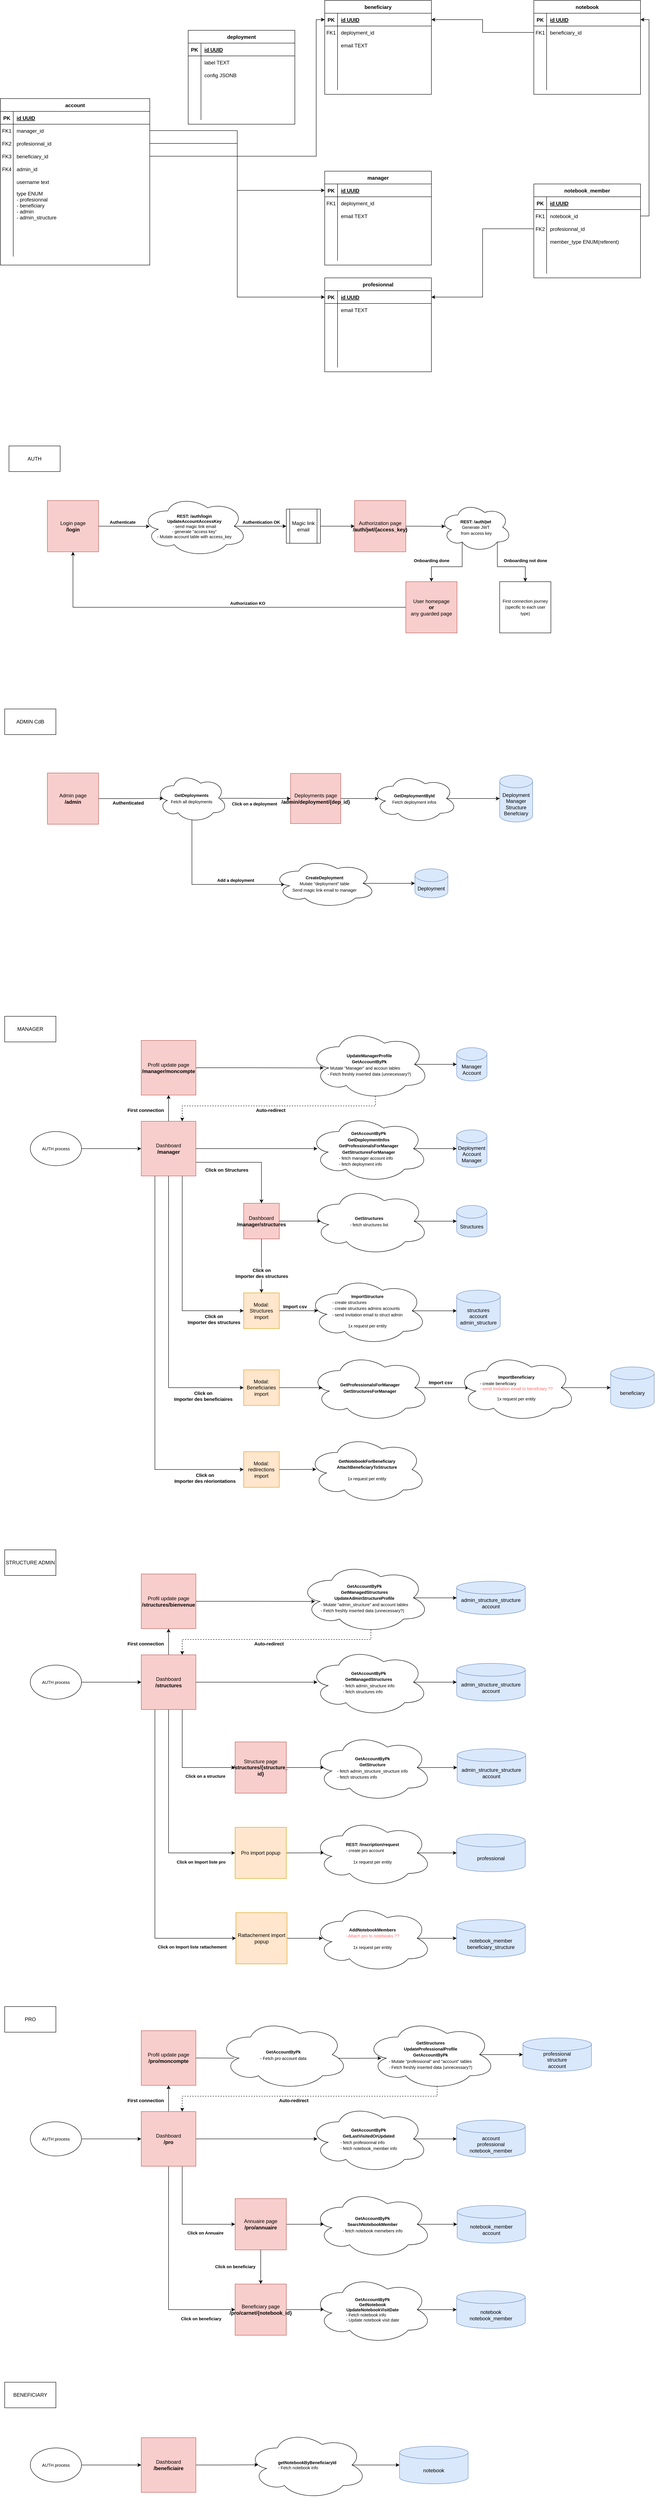<mxfile version="16.6.4" type="device"><diagram id="R2lEEEUBdFMjLlhIrx00" name="Page-1"><mxGraphModel dx="1720" dy="2167" grid="1" gridSize="10" guides="1" tooltips="1" connect="1" arrows="1" fold="1" page="1" pageScale="1" pageWidth="850" pageHeight="1100" math="0" shadow="0" extFonts="Permanent Marker^https://fonts.googleapis.com/css?family=Permanent+Marker"><root><mxCell id="0"/><mxCell id="1" parent="0"/><mxCell id="C-vyLk0tnHw3VtMMgP7b-23" value="account" style="shape=table;startSize=30;container=1;collapsible=1;childLayout=tableLayout;fixedRows=1;rowLines=0;fontStyle=1;align=center;resizeLast=1;" parent="1" vertex="1"><mxGeometry x="70" y="-810" width="350" height="390" as="geometry"/></mxCell><mxCell id="C-vyLk0tnHw3VtMMgP7b-24" value="" style="shape=partialRectangle;collapsible=0;dropTarget=0;pointerEvents=0;fillColor=none;points=[[0,0.5],[1,0.5]];portConstraint=eastwest;top=0;left=0;right=0;bottom=1;" parent="C-vyLk0tnHw3VtMMgP7b-23" vertex="1"><mxGeometry y="30" width="350" height="30" as="geometry"/></mxCell><mxCell id="C-vyLk0tnHw3VtMMgP7b-25" value="PK" style="shape=partialRectangle;overflow=hidden;connectable=0;fillColor=none;top=0;left=0;bottom=0;right=0;fontStyle=1;" parent="C-vyLk0tnHw3VtMMgP7b-24" vertex="1"><mxGeometry width="30" height="30" as="geometry"><mxRectangle width="30" height="30" as="alternateBounds"/></mxGeometry></mxCell><mxCell id="C-vyLk0tnHw3VtMMgP7b-26" value="id UUID" style="shape=partialRectangle;overflow=hidden;connectable=0;fillColor=none;top=0;left=0;bottom=0;right=0;align=left;spacingLeft=6;fontStyle=5;" parent="C-vyLk0tnHw3VtMMgP7b-24" vertex="1"><mxGeometry x="30" width="320" height="30" as="geometry"><mxRectangle width="320" height="30" as="alternateBounds"/></mxGeometry></mxCell><mxCell id="C-vyLk0tnHw3VtMMgP7b-27" value="" style="shape=partialRectangle;collapsible=0;dropTarget=0;pointerEvents=0;fillColor=none;points=[[0,0.5],[1,0.5]];portConstraint=eastwest;top=0;left=0;right=0;bottom=0;" parent="C-vyLk0tnHw3VtMMgP7b-23" vertex="1"><mxGeometry y="60" width="350" height="30" as="geometry"/></mxCell><mxCell id="C-vyLk0tnHw3VtMMgP7b-28" value="FK1" style="shape=partialRectangle;overflow=hidden;connectable=0;fillColor=none;top=0;left=0;bottom=0;right=0;" parent="C-vyLk0tnHw3VtMMgP7b-27" vertex="1"><mxGeometry width="30" height="30" as="geometry"><mxRectangle width="30" height="30" as="alternateBounds"/></mxGeometry></mxCell><mxCell id="C-vyLk0tnHw3VtMMgP7b-29" value="manager_id" style="shape=partialRectangle;overflow=hidden;connectable=0;fillColor=none;top=0;left=0;bottom=0;right=0;align=left;spacingLeft=6;" parent="C-vyLk0tnHw3VtMMgP7b-27" vertex="1"><mxGeometry x="30" width="320" height="30" as="geometry"><mxRectangle width="320" height="30" as="alternateBounds"/></mxGeometry></mxCell><mxCell id="tejr8OILe2dR3fvIAUpk-4" value="" style="shape=partialRectangle;collapsible=0;dropTarget=0;pointerEvents=0;fillColor=none;points=[[0,0.5],[1,0.5]];portConstraint=eastwest;top=0;left=0;right=0;bottom=0;" parent="C-vyLk0tnHw3VtMMgP7b-23" vertex="1"><mxGeometry y="90" width="350" height="30" as="geometry"/></mxCell><mxCell id="tejr8OILe2dR3fvIAUpk-5" value="FK2" style="shape=partialRectangle;overflow=hidden;connectable=0;fillColor=none;top=0;left=0;bottom=0;right=0;" parent="tejr8OILe2dR3fvIAUpk-4" vertex="1"><mxGeometry width="30" height="30" as="geometry"><mxRectangle width="30" height="30" as="alternateBounds"/></mxGeometry></mxCell><mxCell id="tejr8OILe2dR3fvIAUpk-6" value="profesionnal_id" style="shape=partialRectangle;overflow=hidden;connectable=0;fillColor=none;top=0;left=0;bottom=0;right=0;align=left;spacingLeft=6;" parent="tejr8OILe2dR3fvIAUpk-4" vertex="1"><mxGeometry x="30" width="320" height="30" as="geometry"><mxRectangle width="320" height="30" as="alternateBounds"/></mxGeometry></mxCell><mxCell id="tejr8OILe2dR3fvIAUpk-7" value="" style="shape=partialRectangle;collapsible=0;dropTarget=0;pointerEvents=0;fillColor=none;points=[[0,0.5],[1,0.5]];portConstraint=eastwest;top=0;left=0;right=0;bottom=0;" parent="C-vyLk0tnHw3VtMMgP7b-23" vertex="1"><mxGeometry y="120" width="350" height="30" as="geometry"/></mxCell><mxCell id="tejr8OILe2dR3fvIAUpk-8" value="FK3" style="shape=partialRectangle;overflow=hidden;connectable=0;fillColor=none;top=0;left=0;bottom=0;right=0;" parent="tejr8OILe2dR3fvIAUpk-7" vertex="1"><mxGeometry width="30" height="30" as="geometry"><mxRectangle width="30" height="30" as="alternateBounds"/></mxGeometry></mxCell><mxCell id="tejr8OILe2dR3fvIAUpk-9" value="beneficiary_id" style="shape=partialRectangle;overflow=hidden;connectable=0;fillColor=none;top=0;left=0;bottom=0;right=0;align=left;spacingLeft=6;" parent="tejr8OILe2dR3fvIAUpk-7" vertex="1"><mxGeometry x="30" width="320" height="30" as="geometry"><mxRectangle width="320" height="30" as="alternateBounds"/></mxGeometry></mxCell><mxCell id="tejr8OILe2dR3fvIAUpk-10" value="" style="shape=partialRectangle;collapsible=0;dropTarget=0;pointerEvents=0;fillColor=none;points=[[0,0.5],[1,0.5]];portConstraint=eastwest;top=0;left=0;right=0;bottom=0;" parent="C-vyLk0tnHw3VtMMgP7b-23" vertex="1"><mxGeometry y="150" width="350" height="30" as="geometry"/></mxCell><mxCell id="tejr8OILe2dR3fvIAUpk-11" value="FK4" style="shape=partialRectangle;overflow=hidden;connectable=0;fillColor=none;top=0;left=0;bottom=0;right=0;" parent="tejr8OILe2dR3fvIAUpk-10" vertex="1"><mxGeometry width="30" height="30" as="geometry"><mxRectangle width="30" height="30" as="alternateBounds"/></mxGeometry></mxCell><mxCell id="tejr8OILe2dR3fvIAUpk-12" value="admin_id" style="shape=partialRectangle;overflow=hidden;connectable=0;fillColor=none;top=0;left=0;bottom=0;right=0;align=left;spacingLeft=6;" parent="tejr8OILe2dR3fvIAUpk-10" vertex="1"><mxGeometry x="30" width="320" height="30" as="geometry"><mxRectangle width="320" height="30" as="alternateBounds"/></mxGeometry></mxCell><mxCell id="tejr8OILe2dR3fvIAUpk-1" value="" style="shape=partialRectangle;collapsible=0;dropTarget=0;pointerEvents=0;fillColor=none;points=[[0,0.5],[1,0.5]];portConstraint=eastwest;top=0;left=0;right=0;bottom=0;" parent="C-vyLk0tnHw3VtMMgP7b-23" vertex="1"><mxGeometry y="180" width="350" height="30" as="geometry"/></mxCell><mxCell id="tejr8OILe2dR3fvIAUpk-2" value="" style="shape=partialRectangle;overflow=hidden;connectable=0;fillColor=none;top=0;left=0;bottom=0;right=0;" parent="tejr8OILe2dR3fvIAUpk-1" vertex="1"><mxGeometry width="30" height="30" as="geometry"><mxRectangle width="30" height="30" as="alternateBounds"/></mxGeometry></mxCell><mxCell id="tejr8OILe2dR3fvIAUpk-3" value="username text" style="shape=partialRectangle;overflow=hidden;connectable=0;fillColor=none;top=0;left=0;bottom=0;right=0;align=left;spacingLeft=6;" parent="tejr8OILe2dR3fvIAUpk-1" vertex="1"><mxGeometry x="30" width="320" height="30" as="geometry"><mxRectangle width="320" height="30" as="alternateBounds"/></mxGeometry></mxCell><mxCell id="tejr8OILe2dR3fvIAUpk-138" value="" style="shape=partialRectangle;collapsible=0;dropTarget=0;pointerEvents=0;fillColor=none;points=[[0,0.5],[1,0.5]];portConstraint=eastwest;top=0;left=0;right=0;bottom=0;" parent="C-vyLk0tnHw3VtMMgP7b-23" vertex="1"><mxGeometry y="210" width="350" height="80" as="geometry"/></mxCell><mxCell id="tejr8OILe2dR3fvIAUpk-139" value="" style="shape=partialRectangle;overflow=hidden;connectable=0;fillColor=none;top=0;left=0;bottom=0;right=0;" parent="tejr8OILe2dR3fvIAUpk-138" vertex="1"><mxGeometry width="30" height="80" as="geometry"><mxRectangle width="30" height="80" as="alternateBounds"/></mxGeometry></mxCell><mxCell id="tejr8OILe2dR3fvIAUpk-140" value="type ENUM&#xA;- profesionnal&#xA;- beneficiary&#xA;- admin&#xA;- admin_structure" style="shape=partialRectangle;overflow=hidden;connectable=0;fillColor=none;top=0;left=0;bottom=0;right=0;align=left;spacingLeft=6;" parent="tejr8OILe2dR3fvIAUpk-138" vertex="1"><mxGeometry x="30" width="320" height="80" as="geometry"><mxRectangle width="320" height="80" as="alternateBounds"/></mxGeometry></mxCell><mxCell id="tejr8OILe2dR3fvIAUpk-144" value="" style="shape=partialRectangle;collapsible=0;dropTarget=0;pointerEvents=0;fillColor=none;points=[[0,0.5],[1,0.5]];portConstraint=eastwest;top=0;left=0;right=0;bottom=0;" parent="C-vyLk0tnHw3VtMMgP7b-23" vertex="1"><mxGeometry y="290" width="350" height="80" as="geometry"/></mxCell><mxCell id="tejr8OILe2dR3fvIAUpk-145" value="" style="shape=partialRectangle;overflow=hidden;connectable=0;fillColor=none;top=0;left=0;bottom=0;right=0;" parent="tejr8OILe2dR3fvIAUpk-144" vertex="1"><mxGeometry width="30" height="80" as="geometry"><mxRectangle width="30" height="80" as="alternateBounds"/></mxGeometry></mxCell><mxCell id="tejr8OILe2dR3fvIAUpk-146" value="" style="shape=partialRectangle;overflow=hidden;connectable=0;fillColor=none;top=0;left=0;bottom=0;right=0;align=left;spacingLeft=6;" parent="tejr8OILe2dR3fvIAUpk-144" vertex="1"><mxGeometry x="30" width="320" height="80" as="geometry"><mxRectangle width="320" height="80" as="alternateBounds"/></mxGeometry></mxCell><mxCell id="tejr8OILe2dR3fvIAUpk-13" value="manager" style="shape=table;startSize=30;container=1;collapsible=1;childLayout=tableLayout;fixedRows=1;rowLines=0;fontStyle=1;align=center;resizeLast=1;" parent="1" vertex="1"><mxGeometry x="830" y="-640" width="250" height="220" as="geometry"/></mxCell><mxCell id="tejr8OILe2dR3fvIAUpk-14" value="" style="shape=partialRectangle;collapsible=0;dropTarget=0;pointerEvents=0;fillColor=none;points=[[0,0.5],[1,0.5]];portConstraint=eastwest;top=0;left=0;right=0;bottom=1;" parent="tejr8OILe2dR3fvIAUpk-13" vertex="1"><mxGeometry y="30" width="250" height="30" as="geometry"/></mxCell><mxCell id="tejr8OILe2dR3fvIAUpk-15" value="PK" style="shape=partialRectangle;overflow=hidden;connectable=0;fillColor=none;top=0;left=0;bottom=0;right=0;fontStyle=1;" parent="tejr8OILe2dR3fvIAUpk-14" vertex="1"><mxGeometry width="30" height="30" as="geometry"><mxRectangle width="30" height="30" as="alternateBounds"/></mxGeometry></mxCell><mxCell id="tejr8OILe2dR3fvIAUpk-16" value="id UUID" style="shape=partialRectangle;overflow=hidden;connectable=0;fillColor=none;top=0;left=0;bottom=0;right=0;align=left;spacingLeft=6;fontStyle=5;" parent="tejr8OILe2dR3fvIAUpk-14" vertex="1"><mxGeometry x="30" width="220" height="30" as="geometry"><mxRectangle width="220" height="30" as="alternateBounds"/></mxGeometry></mxCell><mxCell id="tejr8OILe2dR3fvIAUpk-17" value="" style="shape=partialRectangle;collapsible=0;dropTarget=0;pointerEvents=0;fillColor=none;points=[[0,0.5],[1,0.5]];portConstraint=eastwest;top=0;left=0;right=0;bottom=0;" parent="tejr8OILe2dR3fvIAUpk-13" vertex="1"><mxGeometry y="60" width="250" height="30" as="geometry"/></mxCell><mxCell id="tejr8OILe2dR3fvIAUpk-18" value="FK1" style="shape=partialRectangle;overflow=hidden;connectable=0;fillColor=none;top=0;left=0;bottom=0;right=0;" parent="tejr8OILe2dR3fvIAUpk-17" vertex="1"><mxGeometry width="30" height="30" as="geometry"><mxRectangle width="30" height="30" as="alternateBounds"/></mxGeometry></mxCell><mxCell id="tejr8OILe2dR3fvIAUpk-19" value="deployment_id" style="shape=partialRectangle;overflow=hidden;connectable=0;fillColor=none;top=0;left=0;bottom=0;right=0;align=left;spacingLeft=6;" parent="tejr8OILe2dR3fvIAUpk-17" vertex="1"><mxGeometry x="30" width="220" height="30" as="geometry"><mxRectangle width="220" height="30" as="alternateBounds"/></mxGeometry></mxCell><mxCell id="tejr8OILe2dR3fvIAUpk-20" value="" style="shape=partialRectangle;collapsible=0;dropTarget=0;pointerEvents=0;fillColor=none;points=[[0,0.5],[1,0.5]];portConstraint=eastwest;top=0;left=0;right=0;bottom=0;" parent="tejr8OILe2dR3fvIAUpk-13" vertex="1"><mxGeometry y="90" width="250" height="30" as="geometry"/></mxCell><mxCell id="tejr8OILe2dR3fvIAUpk-21" value="" style="shape=partialRectangle;overflow=hidden;connectable=0;fillColor=none;top=0;left=0;bottom=0;right=0;" parent="tejr8OILe2dR3fvIAUpk-20" vertex="1"><mxGeometry width="30" height="30" as="geometry"><mxRectangle width="30" height="30" as="alternateBounds"/></mxGeometry></mxCell><mxCell id="tejr8OILe2dR3fvIAUpk-22" value="email TEXT" style="shape=partialRectangle;overflow=hidden;connectable=0;fillColor=none;top=0;left=0;bottom=0;right=0;align=left;spacingLeft=6;" parent="tejr8OILe2dR3fvIAUpk-20" vertex="1"><mxGeometry x="30" width="220" height="30" as="geometry"><mxRectangle width="220" height="30" as="alternateBounds"/></mxGeometry></mxCell><mxCell id="tejr8OILe2dR3fvIAUpk-23" value="" style="shape=partialRectangle;collapsible=0;dropTarget=0;pointerEvents=0;fillColor=none;points=[[0,0.5],[1,0.5]];portConstraint=eastwest;top=0;left=0;right=0;bottom=0;" parent="tejr8OILe2dR3fvIAUpk-13" vertex="1"><mxGeometry y="120" width="250" height="30" as="geometry"/></mxCell><mxCell id="tejr8OILe2dR3fvIAUpk-24" value="" style="shape=partialRectangle;overflow=hidden;connectable=0;fillColor=none;top=0;left=0;bottom=0;right=0;" parent="tejr8OILe2dR3fvIAUpk-23" vertex="1"><mxGeometry width="30" height="30" as="geometry"><mxRectangle width="30" height="30" as="alternateBounds"/></mxGeometry></mxCell><mxCell id="tejr8OILe2dR3fvIAUpk-25" value="" style="shape=partialRectangle;overflow=hidden;connectable=0;fillColor=none;top=0;left=0;bottom=0;right=0;align=left;spacingLeft=6;" parent="tejr8OILe2dR3fvIAUpk-23" vertex="1"><mxGeometry x="30" width="220" height="30" as="geometry"><mxRectangle width="220" height="30" as="alternateBounds"/></mxGeometry></mxCell><mxCell id="tejr8OILe2dR3fvIAUpk-26" value="" style="shape=partialRectangle;collapsible=0;dropTarget=0;pointerEvents=0;fillColor=none;points=[[0,0.5],[1,0.5]];portConstraint=eastwest;top=0;left=0;right=0;bottom=0;" parent="tejr8OILe2dR3fvIAUpk-13" vertex="1"><mxGeometry y="150" width="250" height="30" as="geometry"/></mxCell><mxCell id="tejr8OILe2dR3fvIAUpk-27" value="" style="shape=partialRectangle;overflow=hidden;connectable=0;fillColor=none;top=0;left=0;bottom=0;right=0;" parent="tejr8OILe2dR3fvIAUpk-26" vertex="1"><mxGeometry width="30" height="30" as="geometry"><mxRectangle width="30" height="30" as="alternateBounds"/></mxGeometry></mxCell><mxCell id="tejr8OILe2dR3fvIAUpk-28" value="" style="shape=partialRectangle;overflow=hidden;connectable=0;fillColor=none;top=0;left=0;bottom=0;right=0;align=left;spacingLeft=6;" parent="tejr8OILe2dR3fvIAUpk-26" vertex="1"><mxGeometry x="30" width="220" height="30" as="geometry"><mxRectangle width="220" height="30" as="alternateBounds"/></mxGeometry></mxCell><mxCell id="tejr8OILe2dR3fvIAUpk-29" value="" style="shape=partialRectangle;collapsible=0;dropTarget=0;pointerEvents=0;fillColor=none;points=[[0,0.5],[1,0.5]];portConstraint=eastwest;top=0;left=0;right=0;bottom=0;" parent="tejr8OILe2dR3fvIAUpk-13" vertex="1"><mxGeometry y="180" width="250" height="30" as="geometry"/></mxCell><mxCell id="tejr8OILe2dR3fvIAUpk-30" value="" style="shape=partialRectangle;overflow=hidden;connectable=0;fillColor=none;top=0;left=0;bottom=0;right=0;" parent="tejr8OILe2dR3fvIAUpk-29" vertex="1"><mxGeometry width="30" height="30" as="geometry"><mxRectangle width="30" height="30" as="alternateBounds"/></mxGeometry></mxCell><mxCell id="tejr8OILe2dR3fvIAUpk-31" value="" style="shape=partialRectangle;overflow=hidden;connectable=0;fillColor=none;top=0;left=0;bottom=0;right=0;align=left;spacingLeft=6;" parent="tejr8OILe2dR3fvIAUpk-29" vertex="1"><mxGeometry x="30" width="220" height="30" as="geometry"><mxRectangle width="220" height="30" as="alternateBounds"/></mxGeometry></mxCell><mxCell id="tejr8OILe2dR3fvIAUpk-32" style="edgeStyle=orthogonalEdgeStyle;rounded=0;orthogonalLoop=1;jettySize=auto;html=1;entryX=0;entryY=0.5;entryDx=0;entryDy=0;" parent="1" source="C-vyLk0tnHw3VtMMgP7b-27" target="tejr8OILe2dR3fvIAUpk-14" edge="1"><mxGeometry relative="1" as="geometry"/></mxCell><mxCell id="tejr8OILe2dR3fvIAUpk-33" value="beneficiary" style="shape=table;startSize=30;container=1;collapsible=1;childLayout=tableLayout;fixedRows=1;rowLines=0;fontStyle=1;align=center;resizeLast=1;" parent="1" vertex="1"><mxGeometry x="830" y="-1040" width="250" height="220" as="geometry"/></mxCell><mxCell id="tejr8OILe2dR3fvIAUpk-34" value="" style="shape=partialRectangle;collapsible=0;dropTarget=0;pointerEvents=0;fillColor=none;points=[[0,0.5],[1,0.5]];portConstraint=eastwest;top=0;left=0;right=0;bottom=1;" parent="tejr8OILe2dR3fvIAUpk-33" vertex="1"><mxGeometry y="30" width="250" height="30" as="geometry"/></mxCell><mxCell id="tejr8OILe2dR3fvIAUpk-35" value="PK" style="shape=partialRectangle;overflow=hidden;connectable=0;fillColor=none;top=0;left=0;bottom=0;right=0;fontStyle=1;" parent="tejr8OILe2dR3fvIAUpk-34" vertex="1"><mxGeometry width="30" height="30" as="geometry"><mxRectangle width="30" height="30" as="alternateBounds"/></mxGeometry></mxCell><mxCell id="tejr8OILe2dR3fvIAUpk-36" value="id UUID" style="shape=partialRectangle;overflow=hidden;connectable=0;fillColor=none;top=0;left=0;bottom=0;right=0;align=left;spacingLeft=6;fontStyle=5;" parent="tejr8OILe2dR3fvIAUpk-34" vertex="1"><mxGeometry x="30" width="220" height="30" as="geometry"><mxRectangle width="220" height="30" as="alternateBounds"/></mxGeometry></mxCell><mxCell id="tejr8OILe2dR3fvIAUpk-37" value="" style="shape=partialRectangle;collapsible=0;dropTarget=0;pointerEvents=0;fillColor=none;points=[[0,0.5],[1,0.5]];portConstraint=eastwest;top=0;left=0;right=0;bottom=0;" parent="tejr8OILe2dR3fvIAUpk-33" vertex="1"><mxGeometry y="60" width="250" height="30" as="geometry"/></mxCell><mxCell id="tejr8OILe2dR3fvIAUpk-38" value="FK1" style="shape=partialRectangle;overflow=hidden;connectable=0;fillColor=none;top=0;left=0;bottom=0;right=0;" parent="tejr8OILe2dR3fvIAUpk-37" vertex="1"><mxGeometry width="30" height="30" as="geometry"><mxRectangle width="30" height="30" as="alternateBounds"/></mxGeometry></mxCell><mxCell id="tejr8OILe2dR3fvIAUpk-39" value="deployment_id" style="shape=partialRectangle;overflow=hidden;connectable=0;fillColor=none;top=0;left=0;bottom=0;right=0;align=left;spacingLeft=6;" parent="tejr8OILe2dR3fvIAUpk-37" vertex="1"><mxGeometry x="30" width="220" height="30" as="geometry"><mxRectangle width="220" height="30" as="alternateBounds"/></mxGeometry></mxCell><mxCell id="tejr8OILe2dR3fvIAUpk-40" value="" style="shape=partialRectangle;collapsible=0;dropTarget=0;pointerEvents=0;fillColor=none;points=[[0,0.5],[1,0.5]];portConstraint=eastwest;top=0;left=0;right=0;bottom=0;" parent="tejr8OILe2dR3fvIAUpk-33" vertex="1"><mxGeometry y="90" width="250" height="30" as="geometry"/></mxCell><mxCell id="tejr8OILe2dR3fvIAUpk-41" value="" style="shape=partialRectangle;overflow=hidden;connectable=0;fillColor=none;top=0;left=0;bottom=0;right=0;" parent="tejr8OILe2dR3fvIAUpk-40" vertex="1"><mxGeometry width="30" height="30" as="geometry"><mxRectangle width="30" height="30" as="alternateBounds"/></mxGeometry></mxCell><mxCell id="tejr8OILe2dR3fvIAUpk-42" value="email TEXT" style="shape=partialRectangle;overflow=hidden;connectable=0;fillColor=none;top=0;left=0;bottom=0;right=0;align=left;spacingLeft=6;" parent="tejr8OILe2dR3fvIAUpk-40" vertex="1"><mxGeometry x="30" width="220" height="30" as="geometry"><mxRectangle width="220" height="30" as="alternateBounds"/></mxGeometry></mxCell><mxCell id="tejr8OILe2dR3fvIAUpk-43" value="" style="shape=partialRectangle;collapsible=0;dropTarget=0;pointerEvents=0;fillColor=none;points=[[0,0.5],[1,0.5]];portConstraint=eastwest;top=0;left=0;right=0;bottom=0;" parent="tejr8OILe2dR3fvIAUpk-33" vertex="1"><mxGeometry y="120" width="250" height="30" as="geometry"/></mxCell><mxCell id="tejr8OILe2dR3fvIAUpk-44" value="" style="shape=partialRectangle;overflow=hidden;connectable=0;fillColor=none;top=0;left=0;bottom=0;right=0;" parent="tejr8OILe2dR3fvIAUpk-43" vertex="1"><mxGeometry width="30" height="30" as="geometry"><mxRectangle width="30" height="30" as="alternateBounds"/></mxGeometry></mxCell><mxCell id="tejr8OILe2dR3fvIAUpk-45" value="" style="shape=partialRectangle;overflow=hidden;connectable=0;fillColor=none;top=0;left=0;bottom=0;right=0;align=left;spacingLeft=6;" parent="tejr8OILe2dR3fvIAUpk-43" vertex="1"><mxGeometry x="30" width="220" height="30" as="geometry"><mxRectangle width="220" height="30" as="alternateBounds"/></mxGeometry></mxCell><mxCell id="tejr8OILe2dR3fvIAUpk-46" value="" style="shape=partialRectangle;collapsible=0;dropTarget=0;pointerEvents=0;fillColor=none;points=[[0,0.5],[1,0.5]];portConstraint=eastwest;top=0;left=0;right=0;bottom=0;" parent="tejr8OILe2dR3fvIAUpk-33" vertex="1"><mxGeometry y="150" width="250" height="30" as="geometry"/></mxCell><mxCell id="tejr8OILe2dR3fvIAUpk-47" value="" style="shape=partialRectangle;overflow=hidden;connectable=0;fillColor=none;top=0;left=0;bottom=0;right=0;" parent="tejr8OILe2dR3fvIAUpk-46" vertex="1"><mxGeometry width="30" height="30" as="geometry"><mxRectangle width="30" height="30" as="alternateBounds"/></mxGeometry></mxCell><mxCell id="tejr8OILe2dR3fvIAUpk-48" value="" style="shape=partialRectangle;overflow=hidden;connectable=0;fillColor=none;top=0;left=0;bottom=0;right=0;align=left;spacingLeft=6;" parent="tejr8OILe2dR3fvIAUpk-46" vertex="1"><mxGeometry x="30" width="220" height="30" as="geometry"><mxRectangle width="220" height="30" as="alternateBounds"/></mxGeometry></mxCell><mxCell id="tejr8OILe2dR3fvIAUpk-49" value="" style="shape=partialRectangle;collapsible=0;dropTarget=0;pointerEvents=0;fillColor=none;points=[[0,0.5],[1,0.5]];portConstraint=eastwest;top=0;left=0;right=0;bottom=0;" parent="tejr8OILe2dR3fvIAUpk-33" vertex="1"><mxGeometry y="180" width="250" height="30" as="geometry"/></mxCell><mxCell id="tejr8OILe2dR3fvIAUpk-50" value="" style="shape=partialRectangle;overflow=hidden;connectable=0;fillColor=none;top=0;left=0;bottom=0;right=0;" parent="tejr8OILe2dR3fvIAUpk-49" vertex="1"><mxGeometry width="30" height="30" as="geometry"><mxRectangle width="30" height="30" as="alternateBounds"/></mxGeometry></mxCell><mxCell id="tejr8OILe2dR3fvIAUpk-51" value="" style="shape=partialRectangle;overflow=hidden;connectable=0;fillColor=none;top=0;left=0;bottom=0;right=0;align=left;spacingLeft=6;" parent="tejr8OILe2dR3fvIAUpk-49" vertex="1"><mxGeometry x="30" width="220" height="30" as="geometry"><mxRectangle width="220" height="30" as="alternateBounds"/></mxGeometry></mxCell><mxCell id="tejr8OILe2dR3fvIAUpk-52" style="edgeStyle=orthogonalEdgeStyle;rounded=0;orthogonalLoop=1;jettySize=auto;html=1;" parent="1" source="tejr8OILe2dR3fvIAUpk-7" target="tejr8OILe2dR3fvIAUpk-34" edge="1"><mxGeometry relative="1" as="geometry"><Array as="points"><mxPoint x="810" y="-675"/><mxPoint x="810" y="-995"/></Array></mxGeometry></mxCell><mxCell id="tejr8OILe2dR3fvIAUpk-53" value="notebook" style="shape=table;startSize=30;container=1;collapsible=1;childLayout=tableLayout;fixedRows=1;rowLines=0;fontStyle=1;align=center;resizeLast=1;" parent="1" vertex="1"><mxGeometry x="1320" y="-1040" width="250" height="220" as="geometry"/></mxCell><mxCell id="tejr8OILe2dR3fvIAUpk-54" value="" style="shape=partialRectangle;collapsible=0;dropTarget=0;pointerEvents=0;fillColor=none;points=[[0,0.5],[1,0.5]];portConstraint=eastwest;top=0;left=0;right=0;bottom=1;" parent="tejr8OILe2dR3fvIAUpk-53" vertex="1"><mxGeometry y="30" width="250" height="30" as="geometry"/></mxCell><mxCell id="tejr8OILe2dR3fvIAUpk-55" value="PK" style="shape=partialRectangle;overflow=hidden;connectable=0;fillColor=none;top=0;left=0;bottom=0;right=0;fontStyle=1;" parent="tejr8OILe2dR3fvIAUpk-54" vertex="1"><mxGeometry width="30" height="30" as="geometry"><mxRectangle width="30" height="30" as="alternateBounds"/></mxGeometry></mxCell><mxCell id="tejr8OILe2dR3fvIAUpk-56" value="id UUID" style="shape=partialRectangle;overflow=hidden;connectable=0;fillColor=none;top=0;left=0;bottom=0;right=0;align=left;spacingLeft=6;fontStyle=5;" parent="tejr8OILe2dR3fvIAUpk-54" vertex="1"><mxGeometry x="30" width="220" height="30" as="geometry"><mxRectangle width="220" height="30" as="alternateBounds"/></mxGeometry></mxCell><mxCell id="tejr8OILe2dR3fvIAUpk-57" value="" style="shape=partialRectangle;collapsible=0;dropTarget=0;pointerEvents=0;fillColor=none;points=[[0,0.5],[1,0.5]];portConstraint=eastwest;top=0;left=0;right=0;bottom=0;" parent="tejr8OILe2dR3fvIAUpk-53" vertex="1"><mxGeometry y="60" width="250" height="30" as="geometry"/></mxCell><mxCell id="tejr8OILe2dR3fvIAUpk-58" value="FK1" style="shape=partialRectangle;overflow=hidden;connectable=0;fillColor=none;top=0;left=0;bottom=0;right=0;" parent="tejr8OILe2dR3fvIAUpk-57" vertex="1"><mxGeometry width="30" height="30" as="geometry"><mxRectangle width="30" height="30" as="alternateBounds"/></mxGeometry></mxCell><mxCell id="tejr8OILe2dR3fvIAUpk-59" value="beneficiary_id" style="shape=partialRectangle;overflow=hidden;connectable=0;fillColor=none;top=0;left=0;bottom=0;right=0;align=left;spacingLeft=6;" parent="tejr8OILe2dR3fvIAUpk-57" vertex="1"><mxGeometry x="30" width="220" height="30" as="geometry"><mxRectangle width="220" height="30" as="alternateBounds"/></mxGeometry></mxCell><mxCell id="tejr8OILe2dR3fvIAUpk-60" value="" style="shape=partialRectangle;collapsible=0;dropTarget=0;pointerEvents=0;fillColor=none;points=[[0,0.5],[1,0.5]];portConstraint=eastwest;top=0;left=0;right=0;bottom=0;" parent="tejr8OILe2dR3fvIAUpk-53" vertex="1"><mxGeometry y="90" width="250" height="30" as="geometry"/></mxCell><mxCell id="tejr8OILe2dR3fvIAUpk-61" value="" style="shape=partialRectangle;overflow=hidden;connectable=0;fillColor=none;top=0;left=0;bottom=0;right=0;" parent="tejr8OILe2dR3fvIAUpk-60" vertex="1"><mxGeometry width="30" height="30" as="geometry"><mxRectangle width="30" height="30" as="alternateBounds"/></mxGeometry></mxCell><mxCell id="tejr8OILe2dR3fvIAUpk-62" value="" style="shape=partialRectangle;overflow=hidden;connectable=0;fillColor=none;top=0;left=0;bottom=0;right=0;align=left;spacingLeft=6;" parent="tejr8OILe2dR3fvIAUpk-60" vertex="1"><mxGeometry x="30" width="220" height="30" as="geometry"><mxRectangle width="220" height="30" as="alternateBounds"/></mxGeometry></mxCell><mxCell id="tejr8OILe2dR3fvIAUpk-63" value="" style="shape=partialRectangle;collapsible=0;dropTarget=0;pointerEvents=0;fillColor=none;points=[[0,0.5],[1,0.5]];portConstraint=eastwest;top=0;left=0;right=0;bottom=0;" parent="tejr8OILe2dR3fvIAUpk-53" vertex="1"><mxGeometry y="120" width="250" height="30" as="geometry"/></mxCell><mxCell id="tejr8OILe2dR3fvIAUpk-64" value="" style="shape=partialRectangle;overflow=hidden;connectable=0;fillColor=none;top=0;left=0;bottom=0;right=0;" parent="tejr8OILe2dR3fvIAUpk-63" vertex="1"><mxGeometry width="30" height="30" as="geometry"><mxRectangle width="30" height="30" as="alternateBounds"/></mxGeometry></mxCell><mxCell id="tejr8OILe2dR3fvIAUpk-65" value="" style="shape=partialRectangle;overflow=hidden;connectable=0;fillColor=none;top=0;left=0;bottom=0;right=0;align=left;spacingLeft=6;" parent="tejr8OILe2dR3fvIAUpk-63" vertex="1"><mxGeometry x="30" width="220" height="30" as="geometry"><mxRectangle width="220" height="30" as="alternateBounds"/></mxGeometry></mxCell><mxCell id="tejr8OILe2dR3fvIAUpk-66" value="" style="shape=partialRectangle;collapsible=0;dropTarget=0;pointerEvents=0;fillColor=none;points=[[0,0.5],[1,0.5]];portConstraint=eastwest;top=0;left=0;right=0;bottom=0;" parent="tejr8OILe2dR3fvIAUpk-53" vertex="1"><mxGeometry y="150" width="250" height="30" as="geometry"/></mxCell><mxCell id="tejr8OILe2dR3fvIAUpk-67" value="" style="shape=partialRectangle;overflow=hidden;connectable=0;fillColor=none;top=0;left=0;bottom=0;right=0;" parent="tejr8OILe2dR3fvIAUpk-66" vertex="1"><mxGeometry width="30" height="30" as="geometry"><mxRectangle width="30" height="30" as="alternateBounds"/></mxGeometry></mxCell><mxCell id="tejr8OILe2dR3fvIAUpk-68" value="" style="shape=partialRectangle;overflow=hidden;connectable=0;fillColor=none;top=0;left=0;bottom=0;right=0;align=left;spacingLeft=6;" parent="tejr8OILe2dR3fvIAUpk-66" vertex="1"><mxGeometry x="30" width="220" height="30" as="geometry"><mxRectangle width="220" height="30" as="alternateBounds"/></mxGeometry></mxCell><mxCell id="tejr8OILe2dR3fvIAUpk-69" value="" style="shape=partialRectangle;collapsible=0;dropTarget=0;pointerEvents=0;fillColor=none;points=[[0,0.5],[1,0.5]];portConstraint=eastwest;top=0;left=0;right=0;bottom=0;" parent="tejr8OILe2dR3fvIAUpk-53" vertex="1"><mxGeometry y="180" width="250" height="30" as="geometry"/></mxCell><mxCell id="tejr8OILe2dR3fvIAUpk-70" value="" style="shape=partialRectangle;overflow=hidden;connectable=0;fillColor=none;top=0;left=0;bottom=0;right=0;" parent="tejr8OILe2dR3fvIAUpk-69" vertex="1"><mxGeometry width="30" height="30" as="geometry"><mxRectangle width="30" height="30" as="alternateBounds"/></mxGeometry></mxCell><mxCell id="tejr8OILe2dR3fvIAUpk-71" value="" style="shape=partialRectangle;overflow=hidden;connectable=0;fillColor=none;top=0;left=0;bottom=0;right=0;align=left;spacingLeft=6;" parent="tejr8OILe2dR3fvIAUpk-69" vertex="1"><mxGeometry x="30" width="220" height="30" as="geometry"><mxRectangle width="220" height="30" as="alternateBounds"/></mxGeometry></mxCell><mxCell id="tejr8OILe2dR3fvIAUpk-73" value="profesionnal" style="shape=table;startSize=30;container=1;collapsible=1;childLayout=tableLayout;fixedRows=1;rowLines=0;fontStyle=1;align=center;resizeLast=1;" parent="1" vertex="1"><mxGeometry x="830" y="-390" width="250" height="220" as="geometry"/></mxCell><mxCell id="tejr8OILe2dR3fvIAUpk-74" value="" style="shape=partialRectangle;collapsible=0;dropTarget=0;pointerEvents=0;fillColor=none;points=[[0,0.5],[1,0.5]];portConstraint=eastwest;top=0;left=0;right=0;bottom=1;" parent="tejr8OILe2dR3fvIAUpk-73" vertex="1"><mxGeometry y="30" width="250" height="30" as="geometry"/></mxCell><mxCell id="tejr8OILe2dR3fvIAUpk-75" value="PK" style="shape=partialRectangle;overflow=hidden;connectable=0;fillColor=none;top=0;left=0;bottom=0;right=0;fontStyle=1;" parent="tejr8OILe2dR3fvIAUpk-74" vertex="1"><mxGeometry width="30" height="30" as="geometry"><mxRectangle width="30" height="30" as="alternateBounds"/></mxGeometry></mxCell><mxCell id="tejr8OILe2dR3fvIAUpk-76" value="id UUID" style="shape=partialRectangle;overflow=hidden;connectable=0;fillColor=none;top=0;left=0;bottom=0;right=0;align=left;spacingLeft=6;fontStyle=5;" parent="tejr8OILe2dR3fvIAUpk-74" vertex="1"><mxGeometry x="30" width="220" height="30" as="geometry"><mxRectangle width="220" height="30" as="alternateBounds"/></mxGeometry></mxCell><mxCell id="tejr8OILe2dR3fvIAUpk-77" value="" style="shape=partialRectangle;collapsible=0;dropTarget=0;pointerEvents=0;fillColor=none;points=[[0,0.5],[1,0.5]];portConstraint=eastwest;top=0;left=0;right=0;bottom=0;" parent="tejr8OILe2dR3fvIAUpk-73" vertex="1"><mxGeometry y="60" width="250" height="30" as="geometry"/></mxCell><mxCell id="tejr8OILe2dR3fvIAUpk-78" value="" style="shape=partialRectangle;overflow=hidden;connectable=0;fillColor=none;top=0;left=0;bottom=0;right=0;" parent="tejr8OILe2dR3fvIAUpk-77" vertex="1"><mxGeometry width="30" height="30" as="geometry"><mxRectangle width="30" height="30" as="alternateBounds"/></mxGeometry></mxCell><mxCell id="tejr8OILe2dR3fvIAUpk-79" value="email TEXT" style="shape=partialRectangle;overflow=hidden;connectable=0;fillColor=none;top=0;left=0;bottom=0;right=0;align=left;spacingLeft=6;" parent="tejr8OILe2dR3fvIAUpk-77" vertex="1"><mxGeometry x="30" width="220" height="30" as="geometry"><mxRectangle width="220" height="30" as="alternateBounds"/></mxGeometry></mxCell><mxCell id="tejr8OILe2dR3fvIAUpk-80" value="" style="shape=partialRectangle;collapsible=0;dropTarget=0;pointerEvents=0;fillColor=none;points=[[0,0.5],[1,0.5]];portConstraint=eastwest;top=0;left=0;right=0;bottom=0;" parent="tejr8OILe2dR3fvIAUpk-73" vertex="1"><mxGeometry y="90" width="250" height="30" as="geometry"/></mxCell><mxCell id="tejr8OILe2dR3fvIAUpk-81" value="" style="shape=partialRectangle;overflow=hidden;connectable=0;fillColor=none;top=0;left=0;bottom=0;right=0;" parent="tejr8OILe2dR3fvIAUpk-80" vertex="1"><mxGeometry width="30" height="30" as="geometry"><mxRectangle width="30" height="30" as="alternateBounds"/></mxGeometry></mxCell><mxCell id="tejr8OILe2dR3fvIAUpk-82" value="" style="shape=partialRectangle;overflow=hidden;connectable=0;fillColor=none;top=0;left=0;bottom=0;right=0;align=left;spacingLeft=6;" parent="tejr8OILe2dR3fvIAUpk-80" vertex="1"><mxGeometry x="30" width="220" height="30" as="geometry"><mxRectangle width="220" height="30" as="alternateBounds"/></mxGeometry></mxCell><mxCell id="tejr8OILe2dR3fvIAUpk-83" value="" style="shape=partialRectangle;collapsible=0;dropTarget=0;pointerEvents=0;fillColor=none;points=[[0,0.5],[1,0.5]];portConstraint=eastwest;top=0;left=0;right=0;bottom=0;" parent="tejr8OILe2dR3fvIAUpk-73" vertex="1"><mxGeometry y="120" width="250" height="30" as="geometry"/></mxCell><mxCell id="tejr8OILe2dR3fvIAUpk-84" value="" style="shape=partialRectangle;overflow=hidden;connectable=0;fillColor=none;top=0;left=0;bottom=0;right=0;" parent="tejr8OILe2dR3fvIAUpk-83" vertex="1"><mxGeometry width="30" height="30" as="geometry"><mxRectangle width="30" height="30" as="alternateBounds"/></mxGeometry></mxCell><mxCell id="tejr8OILe2dR3fvIAUpk-85" value="" style="shape=partialRectangle;overflow=hidden;connectable=0;fillColor=none;top=0;left=0;bottom=0;right=0;align=left;spacingLeft=6;" parent="tejr8OILe2dR3fvIAUpk-83" vertex="1"><mxGeometry x="30" width="220" height="30" as="geometry"><mxRectangle width="220" height="30" as="alternateBounds"/></mxGeometry></mxCell><mxCell id="tejr8OILe2dR3fvIAUpk-86" value="" style="shape=partialRectangle;collapsible=0;dropTarget=0;pointerEvents=0;fillColor=none;points=[[0,0.5],[1,0.5]];portConstraint=eastwest;top=0;left=0;right=0;bottom=0;" parent="tejr8OILe2dR3fvIAUpk-73" vertex="1"><mxGeometry y="150" width="250" height="30" as="geometry"/></mxCell><mxCell id="tejr8OILe2dR3fvIAUpk-87" value="" style="shape=partialRectangle;overflow=hidden;connectable=0;fillColor=none;top=0;left=0;bottom=0;right=0;" parent="tejr8OILe2dR3fvIAUpk-86" vertex="1"><mxGeometry width="30" height="30" as="geometry"><mxRectangle width="30" height="30" as="alternateBounds"/></mxGeometry></mxCell><mxCell id="tejr8OILe2dR3fvIAUpk-88" value="" style="shape=partialRectangle;overflow=hidden;connectable=0;fillColor=none;top=0;left=0;bottom=0;right=0;align=left;spacingLeft=6;" parent="tejr8OILe2dR3fvIAUpk-86" vertex="1"><mxGeometry x="30" width="220" height="30" as="geometry"><mxRectangle width="220" height="30" as="alternateBounds"/></mxGeometry></mxCell><mxCell id="tejr8OILe2dR3fvIAUpk-89" value="" style="shape=partialRectangle;collapsible=0;dropTarget=0;pointerEvents=0;fillColor=none;points=[[0,0.5],[1,0.5]];portConstraint=eastwest;top=0;left=0;right=0;bottom=0;" parent="tejr8OILe2dR3fvIAUpk-73" vertex="1"><mxGeometry y="180" width="250" height="30" as="geometry"/></mxCell><mxCell id="tejr8OILe2dR3fvIAUpk-90" value="" style="shape=partialRectangle;overflow=hidden;connectable=0;fillColor=none;top=0;left=0;bottom=0;right=0;" parent="tejr8OILe2dR3fvIAUpk-89" vertex="1"><mxGeometry width="30" height="30" as="geometry"><mxRectangle width="30" height="30" as="alternateBounds"/></mxGeometry></mxCell><mxCell id="tejr8OILe2dR3fvIAUpk-91" value="" style="shape=partialRectangle;overflow=hidden;connectable=0;fillColor=none;top=0;left=0;bottom=0;right=0;align=left;spacingLeft=6;" parent="tejr8OILe2dR3fvIAUpk-89" vertex="1"><mxGeometry x="30" width="220" height="30" as="geometry"><mxRectangle width="220" height="30" as="alternateBounds"/></mxGeometry></mxCell><mxCell id="tejr8OILe2dR3fvIAUpk-92" value="notebook_member" style="shape=table;startSize=30;container=1;collapsible=1;childLayout=tableLayout;fixedRows=1;rowLines=0;fontStyle=1;align=center;resizeLast=1;" parent="1" vertex="1"><mxGeometry x="1320" y="-610" width="250" height="220" as="geometry"/></mxCell><mxCell id="tejr8OILe2dR3fvIAUpk-93" value="" style="shape=partialRectangle;collapsible=0;dropTarget=0;pointerEvents=0;fillColor=none;points=[[0,0.5],[1,0.5]];portConstraint=eastwest;top=0;left=0;right=0;bottom=1;" parent="tejr8OILe2dR3fvIAUpk-92" vertex="1"><mxGeometry y="30" width="250" height="30" as="geometry"/></mxCell><mxCell id="tejr8OILe2dR3fvIAUpk-94" value="PK" style="shape=partialRectangle;overflow=hidden;connectable=0;fillColor=none;top=0;left=0;bottom=0;right=0;fontStyle=1;" parent="tejr8OILe2dR3fvIAUpk-93" vertex="1"><mxGeometry width="30" height="30" as="geometry"><mxRectangle width="30" height="30" as="alternateBounds"/></mxGeometry></mxCell><mxCell id="tejr8OILe2dR3fvIAUpk-95" value="id UUID" style="shape=partialRectangle;overflow=hidden;connectable=0;fillColor=none;top=0;left=0;bottom=0;right=0;align=left;spacingLeft=6;fontStyle=5;" parent="tejr8OILe2dR3fvIAUpk-93" vertex="1"><mxGeometry x="30" width="220" height="30" as="geometry"><mxRectangle width="220" height="30" as="alternateBounds"/></mxGeometry></mxCell><mxCell id="tejr8OILe2dR3fvIAUpk-96" value="" style="shape=partialRectangle;collapsible=0;dropTarget=0;pointerEvents=0;fillColor=none;points=[[0,0.5],[1,0.5]];portConstraint=eastwest;top=0;left=0;right=0;bottom=0;" parent="tejr8OILe2dR3fvIAUpk-92" vertex="1"><mxGeometry y="60" width="250" height="30" as="geometry"/></mxCell><mxCell id="tejr8OILe2dR3fvIAUpk-97" value="FK1" style="shape=partialRectangle;overflow=hidden;connectable=0;fillColor=none;top=0;left=0;bottom=0;right=0;" parent="tejr8OILe2dR3fvIAUpk-96" vertex="1"><mxGeometry width="30" height="30" as="geometry"><mxRectangle width="30" height="30" as="alternateBounds"/></mxGeometry></mxCell><mxCell id="tejr8OILe2dR3fvIAUpk-98" value="notebook_id" style="shape=partialRectangle;overflow=hidden;connectable=0;fillColor=none;top=0;left=0;bottom=0;right=0;align=left;spacingLeft=6;" parent="tejr8OILe2dR3fvIAUpk-96" vertex="1"><mxGeometry x="30" width="220" height="30" as="geometry"><mxRectangle width="220" height="30" as="alternateBounds"/></mxGeometry></mxCell><mxCell id="tejr8OILe2dR3fvIAUpk-99" value="" style="shape=partialRectangle;collapsible=0;dropTarget=0;pointerEvents=0;fillColor=none;points=[[0,0.5],[1,0.5]];portConstraint=eastwest;top=0;left=0;right=0;bottom=0;" parent="tejr8OILe2dR3fvIAUpk-92" vertex="1"><mxGeometry y="90" width="250" height="30" as="geometry"/></mxCell><mxCell id="tejr8OILe2dR3fvIAUpk-100" value="FK2" style="shape=partialRectangle;overflow=hidden;connectable=0;fillColor=none;top=0;left=0;bottom=0;right=0;" parent="tejr8OILe2dR3fvIAUpk-99" vertex="1"><mxGeometry width="30" height="30" as="geometry"><mxRectangle width="30" height="30" as="alternateBounds"/></mxGeometry></mxCell><mxCell id="tejr8OILe2dR3fvIAUpk-101" value="profesionnal_id" style="shape=partialRectangle;overflow=hidden;connectable=0;fillColor=none;top=0;left=0;bottom=0;right=0;align=left;spacingLeft=6;" parent="tejr8OILe2dR3fvIAUpk-99" vertex="1"><mxGeometry x="30" width="220" height="30" as="geometry"><mxRectangle width="220" height="30" as="alternateBounds"/></mxGeometry></mxCell><mxCell id="tejr8OILe2dR3fvIAUpk-102" value="" style="shape=partialRectangle;collapsible=0;dropTarget=0;pointerEvents=0;fillColor=none;points=[[0,0.5],[1,0.5]];portConstraint=eastwest;top=0;left=0;right=0;bottom=0;" parent="tejr8OILe2dR3fvIAUpk-92" vertex="1"><mxGeometry y="120" width="250" height="30" as="geometry"/></mxCell><mxCell id="tejr8OILe2dR3fvIAUpk-103" value="" style="shape=partialRectangle;overflow=hidden;connectable=0;fillColor=none;top=0;left=0;bottom=0;right=0;" parent="tejr8OILe2dR3fvIAUpk-102" vertex="1"><mxGeometry width="30" height="30" as="geometry"><mxRectangle width="30" height="30" as="alternateBounds"/></mxGeometry></mxCell><mxCell id="tejr8OILe2dR3fvIAUpk-104" value="member_type ENUM(referent)" style="shape=partialRectangle;overflow=hidden;connectable=0;fillColor=none;top=0;left=0;bottom=0;right=0;align=left;spacingLeft=6;" parent="tejr8OILe2dR3fvIAUpk-102" vertex="1"><mxGeometry x="30" width="220" height="30" as="geometry"><mxRectangle width="220" height="30" as="alternateBounds"/></mxGeometry></mxCell><mxCell id="tejr8OILe2dR3fvIAUpk-105" value="" style="shape=partialRectangle;collapsible=0;dropTarget=0;pointerEvents=0;fillColor=none;points=[[0,0.5],[1,0.5]];portConstraint=eastwest;top=0;left=0;right=0;bottom=0;" parent="tejr8OILe2dR3fvIAUpk-92" vertex="1"><mxGeometry y="150" width="250" height="30" as="geometry"/></mxCell><mxCell id="tejr8OILe2dR3fvIAUpk-106" value="" style="shape=partialRectangle;overflow=hidden;connectable=0;fillColor=none;top=0;left=0;bottom=0;right=0;" parent="tejr8OILe2dR3fvIAUpk-105" vertex="1"><mxGeometry width="30" height="30" as="geometry"><mxRectangle width="30" height="30" as="alternateBounds"/></mxGeometry></mxCell><mxCell id="tejr8OILe2dR3fvIAUpk-107" value="" style="shape=partialRectangle;overflow=hidden;connectable=0;fillColor=none;top=0;left=0;bottom=0;right=0;align=left;spacingLeft=6;" parent="tejr8OILe2dR3fvIAUpk-105" vertex="1"><mxGeometry x="30" width="220" height="30" as="geometry"><mxRectangle width="220" height="30" as="alternateBounds"/></mxGeometry></mxCell><mxCell id="tejr8OILe2dR3fvIAUpk-108" value="" style="shape=partialRectangle;collapsible=0;dropTarget=0;pointerEvents=0;fillColor=none;points=[[0,0.5],[1,0.5]];portConstraint=eastwest;top=0;left=0;right=0;bottom=0;" parent="tejr8OILe2dR3fvIAUpk-92" vertex="1"><mxGeometry y="180" width="250" height="30" as="geometry"/></mxCell><mxCell id="tejr8OILe2dR3fvIAUpk-109" value="" style="shape=partialRectangle;overflow=hidden;connectable=0;fillColor=none;top=0;left=0;bottom=0;right=0;" parent="tejr8OILe2dR3fvIAUpk-108" vertex="1"><mxGeometry width="30" height="30" as="geometry"><mxRectangle width="30" height="30" as="alternateBounds"/></mxGeometry></mxCell><mxCell id="tejr8OILe2dR3fvIAUpk-110" value="" style="shape=partialRectangle;overflow=hidden;connectable=0;fillColor=none;top=0;left=0;bottom=0;right=0;align=left;spacingLeft=6;" parent="tejr8OILe2dR3fvIAUpk-108" vertex="1"><mxGeometry x="30" width="220" height="30" as="geometry"><mxRectangle width="220" height="30" as="alternateBounds"/></mxGeometry></mxCell><mxCell id="tejr8OILe2dR3fvIAUpk-111" style="edgeStyle=orthogonalEdgeStyle;rounded=0;orthogonalLoop=1;jettySize=auto;html=1;exitX=0;exitY=0.5;exitDx=0;exitDy=0;entryX=1;entryY=0.5;entryDx=0;entryDy=0;startArrow=none;startFill=0;" parent="1" source="tejr8OILe2dR3fvIAUpk-99" target="tejr8OILe2dR3fvIAUpk-74" edge="1"><mxGeometry relative="1" as="geometry"/></mxCell><mxCell id="tejr8OILe2dR3fvIAUpk-113" style="edgeStyle=orthogonalEdgeStyle;rounded=0;orthogonalLoop=1;jettySize=auto;html=1;exitX=1;exitY=0.5;exitDx=0;exitDy=0;entryX=0;entryY=0.5;entryDx=0;entryDy=0;startArrow=none;startFill=0;" parent="1" source="tejr8OILe2dR3fvIAUpk-4" target="tejr8OILe2dR3fvIAUpk-74" edge="1"><mxGeometry relative="1" as="geometry"/></mxCell><mxCell id="tejr8OILe2dR3fvIAUpk-117" style="edgeStyle=orthogonalEdgeStyle;rounded=0;orthogonalLoop=1;jettySize=auto;html=1;exitX=1;exitY=0.5;exitDx=0;exitDy=0;entryX=1;entryY=0.5;entryDx=0;entryDy=0;startArrow=none;startFill=0;" parent="1" source="tejr8OILe2dR3fvIAUpk-96" target="tejr8OILe2dR3fvIAUpk-54" edge="1"><mxGeometry relative="1" as="geometry"/></mxCell><mxCell id="tejr8OILe2dR3fvIAUpk-118" style="edgeStyle=orthogonalEdgeStyle;rounded=0;orthogonalLoop=1;jettySize=auto;html=1;exitX=0;exitY=0.5;exitDx=0;exitDy=0;startArrow=none;startFill=0;" parent="1" source="tejr8OILe2dR3fvIAUpk-57" target="tejr8OILe2dR3fvIAUpk-34" edge="1"><mxGeometry relative="1" as="geometry"/></mxCell><mxCell id="tejr8OILe2dR3fvIAUpk-119" value="deployment" style="shape=table;startSize=30;container=1;collapsible=1;childLayout=tableLayout;fixedRows=1;rowLines=0;fontStyle=1;align=center;resizeLast=1;" parent="1" vertex="1"><mxGeometry x="510" y="-970" width="250" height="220" as="geometry"/></mxCell><mxCell id="tejr8OILe2dR3fvIAUpk-120" value="" style="shape=partialRectangle;collapsible=0;dropTarget=0;pointerEvents=0;fillColor=none;points=[[0,0.5],[1,0.5]];portConstraint=eastwest;top=0;left=0;right=0;bottom=1;" parent="tejr8OILe2dR3fvIAUpk-119" vertex="1"><mxGeometry y="30" width="250" height="30" as="geometry"/></mxCell><mxCell id="tejr8OILe2dR3fvIAUpk-121" value="PK" style="shape=partialRectangle;overflow=hidden;connectable=0;fillColor=none;top=0;left=0;bottom=0;right=0;fontStyle=1;" parent="tejr8OILe2dR3fvIAUpk-120" vertex="1"><mxGeometry width="30" height="30" as="geometry"><mxRectangle width="30" height="30" as="alternateBounds"/></mxGeometry></mxCell><mxCell id="tejr8OILe2dR3fvIAUpk-122" value="id UUID" style="shape=partialRectangle;overflow=hidden;connectable=0;fillColor=none;top=0;left=0;bottom=0;right=0;align=left;spacingLeft=6;fontStyle=5;" parent="tejr8OILe2dR3fvIAUpk-120" vertex="1"><mxGeometry x="30" width="220" height="30" as="geometry"><mxRectangle width="220" height="30" as="alternateBounds"/></mxGeometry></mxCell><mxCell id="tejr8OILe2dR3fvIAUpk-123" value="" style="shape=partialRectangle;collapsible=0;dropTarget=0;pointerEvents=0;fillColor=none;points=[[0,0.5],[1,0.5]];portConstraint=eastwest;top=0;left=0;right=0;bottom=0;" parent="tejr8OILe2dR3fvIAUpk-119" vertex="1"><mxGeometry y="60" width="250" height="30" as="geometry"/></mxCell><mxCell id="tejr8OILe2dR3fvIAUpk-124" value="" style="shape=partialRectangle;overflow=hidden;connectable=0;fillColor=none;top=0;left=0;bottom=0;right=0;" parent="tejr8OILe2dR3fvIAUpk-123" vertex="1"><mxGeometry width="30" height="30" as="geometry"><mxRectangle width="30" height="30" as="alternateBounds"/></mxGeometry></mxCell><mxCell id="tejr8OILe2dR3fvIAUpk-125" value="label TEXT" style="shape=partialRectangle;overflow=hidden;connectable=0;fillColor=none;top=0;left=0;bottom=0;right=0;align=left;spacingLeft=6;" parent="tejr8OILe2dR3fvIAUpk-123" vertex="1"><mxGeometry x="30" width="220" height="30" as="geometry"><mxRectangle width="220" height="30" as="alternateBounds"/></mxGeometry></mxCell><mxCell id="tejr8OILe2dR3fvIAUpk-126" value="" style="shape=partialRectangle;collapsible=0;dropTarget=0;pointerEvents=0;fillColor=none;points=[[0,0.5],[1,0.5]];portConstraint=eastwest;top=0;left=0;right=0;bottom=0;" parent="tejr8OILe2dR3fvIAUpk-119" vertex="1"><mxGeometry y="90" width="250" height="30" as="geometry"/></mxCell><mxCell id="tejr8OILe2dR3fvIAUpk-127" value="" style="shape=partialRectangle;overflow=hidden;connectable=0;fillColor=none;top=0;left=0;bottom=0;right=0;" parent="tejr8OILe2dR3fvIAUpk-126" vertex="1"><mxGeometry width="30" height="30" as="geometry"><mxRectangle width="30" height="30" as="alternateBounds"/></mxGeometry></mxCell><mxCell id="tejr8OILe2dR3fvIAUpk-128" value="config JSONB" style="shape=partialRectangle;overflow=hidden;connectable=0;fillColor=none;top=0;left=0;bottom=0;right=0;align=left;spacingLeft=6;" parent="tejr8OILe2dR3fvIAUpk-126" vertex="1"><mxGeometry x="30" width="220" height="30" as="geometry"><mxRectangle width="220" height="30" as="alternateBounds"/></mxGeometry></mxCell><mxCell id="tejr8OILe2dR3fvIAUpk-129" value="" style="shape=partialRectangle;collapsible=0;dropTarget=0;pointerEvents=0;fillColor=none;points=[[0,0.5],[1,0.5]];portConstraint=eastwest;top=0;left=0;right=0;bottom=0;" parent="tejr8OILe2dR3fvIAUpk-119" vertex="1"><mxGeometry y="120" width="250" height="30" as="geometry"/></mxCell><mxCell id="tejr8OILe2dR3fvIAUpk-130" value="" style="shape=partialRectangle;overflow=hidden;connectable=0;fillColor=none;top=0;left=0;bottom=0;right=0;" parent="tejr8OILe2dR3fvIAUpk-129" vertex="1"><mxGeometry width="30" height="30" as="geometry"><mxRectangle width="30" height="30" as="alternateBounds"/></mxGeometry></mxCell><mxCell id="tejr8OILe2dR3fvIAUpk-131" value="" style="shape=partialRectangle;overflow=hidden;connectable=0;fillColor=none;top=0;left=0;bottom=0;right=0;align=left;spacingLeft=6;" parent="tejr8OILe2dR3fvIAUpk-129" vertex="1"><mxGeometry x="30" width="220" height="30" as="geometry"><mxRectangle width="220" height="30" as="alternateBounds"/></mxGeometry></mxCell><mxCell id="tejr8OILe2dR3fvIAUpk-132" value="" style="shape=partialRectangle;collapsible=0;dropTarget=0;pointerEvents=0;fillColor=none;points=[[0,0.5],[1,0.5]];portConstraint=eastwest;top=0;left=0;right=0;bottom=0;" parent="tejr8OILe2dR3fvIAUpk-119" vertex="1"><mxGeometry y="150" width="250" height="30" as="geometry"/></mxCell><mxCell id="tejr8OILe2dR3fvIAUpk-133" value="" style="shape=partialRectangle;overflow=hidden;connectable=0;fillColor=none;top=0;left=0;bottom=0;right=0;" parent="tejr8OILe2dR3fvIAUpk-132" vertex="1"><mxGeometry width="30" height="30" as="geometry"><mxRectangle width="30" height="30" as="alternateBounds"/></mxGeometry></mxCell><mxCell id="tejr8OILe2dR3fvIAUpk-134" value="" style="shape=partialRectangle;overflow=hidden;connectable=0;fillColor=none;top=0;left=0;bottom=0;right=0;align=left;spacingLeft=6;" parent="tejr8OILe2dR3fvIAUpk-132" vertex="1"><mxGeometry x="30" width="220" height="30" as="geometry"><mxRectangle width="220" height="30" as="alternateBounds"/></mxGeometry></mxCell><mxCell id="tejr8OILe2dR3fvIAUpk-135" value="" style="shape=partialRectangle;collapsible=0;dropTarget=0;pointerEvents=0;fillColor=none;points=[[0,0.5],[1,0.5]];portConstraint=eastwest;top=0;left=0;right=0;bottom=0;" parent="tejr8OILe2dR3fvIAUpk-119" vertex="1"><mxGeometry y="180" width="250" height="30" as="geometry"/></mxCell><mxCell id="tejr8OILe2dR3fvIAUpk-136" value="" style="shape=partialRectangle;overflow=hidden;connectable=0;fillColor=none;top=0;left=0;bottom=0;right=0;" parent="tejr8OILe2dR3fvIAUpk-135" vertex="1"><mxGeometry width="30" height="30" as="geometry"><mxRectangle width="30" height="30" as="alternateBounds"/></mxGeometry></mxCell><mxCell id="tejr8OILe2dR3fvIAUpk-137" value="" style="shape=partialRectangle;overflow=hidden;connectable=0;fillColor=none;top=0;left=0;bottom=0;right=0;align=left;spacingLeft=6;" parent="tejr8OILe2dR3fvIAUpk-135" vertex="1"><mxGeometry x="30" width="220" height="30" as="geometry"><mxRectangle width="220" height="30" as="alternateBounds"/></mxGeometry></mxCell><mxCell id="b0l8em0e_ZYwEuucLl8l-1" value="ADMIN CdB" style="rounded=0;whiteSpace=wrap;html=1;" parent="1" vertex="1"><mxGeometry x="80" y="620" width="120" height="60" as="geometry"/></mxCell><mxCell id="b0l8em0e_ZYwEuucLl8l-4" style="edgeStyle=orthogonalEdgeStyle;rounded=0;orthogonalLoop=1;jettySize=auto;html=1;exitX=1;exitY=0.5;exitDx=0;exitDy=0;entryX=0.106;entryY=0.509;entryDx=0;entryDy=0;entryPerimeter=0;" parent="1" source="b0l8em0e_ZYwEuucLl8l-2" target="b0l8em0e_ZYwEuucLl8l-18" edge="1"><mxGeometry relative="1" as="geometry"><mxPoint x="440" y="829" as="targetPoint"/></mxGeometry></mxCell><mxCell id="b0l8em0e_ZYwEuucLl8l-5" value="&lt;b&gt;Authenticated&lt;/b&gt;" style="edgeLabel;html=1;align=center;verticalAlign=middle;resizable=0;points=[];" parent="b0l8em0e_ZYwEuucLl8l-4" vertex="1" connectable="0"><mxGeometry x="-0.128" y="-1" relative="1" as="geometry"><mxPoint x="2" y="9" as="offset"/></mxGeometry></mxCell><mxCell id="b0l8em0e_ZYwEuucLl8l-2" value="&lt;div&gt;Admin page&lt;/div&gt;&lt;b&gt;/admin&lt;/b&gt;" style="whiteSpace=wrap;html=1;aspect=fixed;fillColor=#f8cecc;strokeColor=#b85450;" parent="1" vertex="1"><mxGeometry x="180" y="770" width="120" height="120" as="geometry"/></mxCell><mxCell id="b0l8em0e_ZYwEuucLl8l-24" style="edgeStyle=orthogonalEdgeStyle;rounded=0;orthogonalLoop=1;jettySize=auto;html=1;fontSize=10;entryX=0;entryY=0.5;entryDx=0;entryDy=0;exitX=0.903;exitY=0.507;exitDx=0;exitDy=0;exitPerimeter=0;" parent="1" source="b0l8em0e_ZYwEuucLl8l-18" target="b0l8em0e_ZYwEuucLl8l-25" edge="1"><mxGeometry relative="1" as="geometry"><mxPoint x="740" y="841" as="targetPoint"/><mxPoint x="600" y="830" as="sourcePoint"/><Array as="points"><mxPoint x="640" y="829"/></Array></mxGeometry></mxCell><mxCell id="b0l8em0e_ZYwEuucLl8l-28" value="&lt;b&gt;Click on a deployment&lt;br&gt;&lt;/b&gt;" style="edgeLabel;html=1;align=center;verticalAlign=middle;resizable=0;points=[];fontSize=10;" parent="b0l8em0e_ZYwEuucLl8l-24" vertex="1" connectable="0"><mxGeometry x="-0.148" y="1" relative="1" as="geometry"><mxPoint x="9" y="13" as="offset"/></mxGeometry></mxCell><mxCell id="b0l8em0e_ZYwEuucLl8l-31" style="edgeStyle=orthogonalEdgeStyle;rounded=0;orthogonalLoop=1;jettySize=auto;html=1;exitX=0.503;exitY=0.946;exitDx=0;exitDy=0;exitPerimeter=0;fontSize=10;entryX=0.115;entryY=0.522;entryDx=0;entryDy=0;entryPerimeter=0;" parent="1" source="b0l8em0e_ZYwEuucLl8l-18" target="b0l8em0e_ZYwEuucLl8l-35" edge="1"><mxGeometry relative="1" as="geometry"><mxPoint x="750" y="1031" as="targetPoint"/><Array as="points"><mxPoint x="519" y="1031"/></Array></mxGeometry></mxCell><mxCell id="b0l8em0e_ZYwEuucLl8l-32" value="&lt;b&gt;Add a deployment&lt;/b&gt;" style="edgeLabel;html=1;align=center;verticalAlign=middle;resizable=0;points=[];fontSize=10;" parent="b0l8em0e_ZYwEuucLl8l-31" vertex="1" connectable="0"><mxGeometry x="0.186" y="3" relative="1" as="geometry"><mxPoint x="34" y="-7" as="offset"/></mxGeometry></mxCell><mxCell id="b0l8em0e_ZYwEuucLl8l-18" value="&lt;div align=&quot;center&quot;&gt;&lt;b&gt;&lt;font style=&quot;font-size: 10px&quot;&gt;GetDeployments&lt;br&gt;&lt;/font&gt;&lt;/b&gt;&lt;/div&gt;&lt;div align=&quot;center&quot;&gt;&lt;font style=&quot;font-size: 10px&quot;&gt;Fetch all deployments&lt;/font&gt;&lt;br&gt;&lt;/div&gt;" style="ellipse;shape=cloud;whiteSpace=wrap;html=1;" parent="1" vertex="1"><mxGeometry x="434.22" y="771" width="168.08" height="115" as="geometry"/></mxCell><mxCell id="b0l8em0e_ZYwEuucLl8l-30" style="edgeStyle=orthogonalEdgeStyle;rounded=0;orthogonalLoop=1;jettySize=auto;html=1;exitX=1;exitY=0.5;exitDx=0;exitDy=0;entryX=0.081;entryY=0.502;entryDx=0;entryDy=0;entryPerimeter=0;fontSize=10;" parent="1" source="b0l8em0e_ZYwEuucLl8l-25" target="b0l8em0e_ZYwEuucLl8l-29" edge="1"><mxGeometry relative="1" as="geometry"/></mxCell><mxCell id="b0l8em0e_ZYwEuucLl8l-25" value="&lt;div&gt;Deployments page&lt;br&gt;&lt;/div&gt;&lt;b&gt;/admin/deployment/{dep_id}&lt;/b&gt;" style="whiteSpace=wrap;html=1;aspect=fixed;fillColor=#f8cecc;strokeColor=#b85450;" parent="1" vertex="1"><mxGeometry x="750" y="771" width="117.5" height="117.5" as="geometry"/></mxCell><mxCell id="b0l8em0e_ZYwEuucLl8l-29" value="&lt;div align=&quot;center&quot;&gt;&lt;font style=&quot;font-size: 10px&quot;&gt;&lt;b&gt;GetDeploymentById&lt;/b&gt;&lt;br&gt;&lt;/font&gt;&lt;/div&gt;&lt;div align=&quot;center&quot;&gt;&lt;font style=&quot;font-size: 10px&quot;&gt;Fetch deployment infos&lt;/font&gt;&lt;/div&gt;" style="ellipse;shape=cloud;whiteSpace=wrap;html=1;align=center;" parent="1" vertex="1"><mxGeometry x="940.31" y="772.25" width="200" height="115" as="geometry"/></mxCell><mxCell id="b0l8em0e_ZYwEuucLl8l-35" value="&lt;div align=&quot;center&quot;&gt;&lt;b&gt;&lt;font style=&quot;font-size: 10px&quot;&gt;CreateDeployment&lt;/font&gt;&lt;/b&gt;&lt;/div&gt;&lt;div align=&quot;center&quot;&gt;&lt;font style=&quot;font-size: 10px&quot;&gt;Mutate &quot;deployment&quot; table&lt;/font&gt;&lt;/div&gt;&lt;div align=&quot;center&quot;&gt;&lt;font style=&quot;font-size: 10px&quot;&gt;&lt;font style=&quot;font-size: 10px&quot;&gt;Send magic&lt;font style=&quot;font-size: 10px&quot;&gt; link email to manager&lt;br&gt;&lt;/font&gt;&lt;/font&gt;&lt;/font&gt;&lt;/div&gt;" style="ellipse;shape=cloud;whiteSpace=wrap;html=1;align=center;" parent="1" vertex="1"><mxGeometry x="708.75" y="971" width="241.25" height="115" as="geometry"/></mxCell><mxCell id="b0l8em0e_ZYwEuucLl8l-37" style="rounded=0;orthogonalLoop=1;jettySize=auto;html=1;entryX=0.875;entryY=0.5;entryDx=0;entryDy=0;entryPerimeter=0;fontSize=10;endArrow=none;endFill=0;startArrow=classic;startFill=1;" parent="1" source="b0l8em0e_ZYwEuucLl8l-36" target="b0l8em0e_ZYwEuucLl8l-35" edge="1"><mxGeometry relative="1" as="geometry"/></mxCell><mxCell id="b0l8em0e_ZYwEuucLl8l-36" value="Deployment" style="shape=cylinder3;whiteSpace=wrap;html=1;boundedLbl=1;backgroundOutline=1;size=15;fillColor=#dae8fc;strokeColor=#6c8ebf;" parent="1" vertex="1"><mxGeometry x="1041.38" y="994.5" width="77.24" height="68" as="geometry"/></mxCell><mxCell id="b0l8em0e_ZYwEuucLl8l-44" style="edgeStyle=none;rounded=0;orthogonalLoop=1;jettySize=auto;html=1;fontSize=10;startArrow=classic;startFill=1;endArrow=none;endFill=0;entryX=0.875;entryY=0.5;entryDx=0;entryDy=0;entryPerimeter=0;exitX=0;exitY=0.5;exitDx=0;exitDy=0;exitPerimeter=0;" parent="1" source="b0l8em0e_ZYwEuucLl8l-39" target="b0l8em0e_ZYwEuucLl8l-29" edge="1"><mxGeometry relative="1" as="geometry"><mxPoint x="1038.62" y="751" as="targetPoint"/></mxGeometry></mxCell><mxCell id="b0l8em0e_ZYwEuucLl8l-39" value="&lt;div&gt;Deployment&lt;/div&gt;&lt;div&gt;Manager&lt;/div&gt;&lt;div&gt;Structure&lt;/div&gt;&lt;div&gt;Benefciary&lt;br&gt;&lt;/div&gt;" style="shape=cylinder3;whiteSpace=wrap;html=1;boundedLbl=1;backgroundOutline=1;size=15;fillColor=#dae8fc;strokeColor=#6c8ebf;" parent="1" vertex="1"><mxGeometry x="1240" y="774.75" width="77.24" height="110" as="geometry"/></mxCell><mxCell id="RnAHqAJFfy3n6hoUI6PY-1" value="MANAGER" style="rounded=0;whiteSpace=wrap;html=1;" parent="1" vertex="1"><mxGeometry x="80" y="1340" width="120" height="60" as="geometry"/></mxCell><mxCell id="RnAHqAJFfy3n6hoUI6PY-3" style="edgeStyle=orthogonalEdgeStyle;rounded=0;orthogonalLoop=1;jettySize=auto;html=1;exitX=1;exitY=0.5;exitDx=0;exitDy=0;entryX=0;entryY=0.5;entryDx=0;entryDy=0;" parent="1" source="xTq9MypV_NKDKWCXilwB-113" target="RnAHqAJFfy3n6hoUI6PY-8" edge="1"><mxGeometry relative="1" as="geometry"><mxPoint x="382.35" y="1649.61" as="targetPoint"/><mxPoint x="260" y="1650" as="sourcePoint"/></mxGeometry></mxCell><mxCell id="RnAHqAJFfy3n6hoUI6PY-10" style="edgeStyle=orthogonalEdgeStyle;rounded=0;orthogonalLoop=1;jettySize=auto;html=1;entryX=0.75;entryY=0;entryDx=0;entryDy=0;dashed=1;exitX=0.55;exitY=0.95;exitDx=0;exitDy=0;exitPerimeter=0;" parent="1" source="RnAHqAJFfy3n6hoUI6PY-13" target="RnAHqAJFfy3n6hoUI6PY-8" edge="1"><mxGeometry relative="1" as="geometry"><mxPoint x="663.45" y="1730" as="sourcePoint"/><Array as="points"><mxPoint x="496" y="1550"/></Array></mxGeometry></mxCell><mxCell id="RnAHqAJFfy3n6hoUI6PY-11" value="&lt;div&gt;Auto-redirect&lt;/div&gt;" style="edgeLabel;html=1;align=center;verticalAlign=middle;resizable=0;points=[];fontStyle=1" parent="RnAHqAJFfy3n6hoUI6PY-10" vertex="1" connectable="0"><mxGeometry x="0.252" y="1" relative="1" as="geometry"><mxPoint x="51" y="9" as="offset"/></mxGeometry></mxCell><mxCell id="xj6LtalqsmbhkpCHXGXS-2" style="edgeStyle=orthogonalEdgeStyle;rounded=0;orthogonalLoop=1;jettySize=auto;html=1;entryX=0.5;entryY=1;entryDx=0;entryDy=0;endArrow=classic;endFill=1;startArrow=none;startFill=0;exitX=0.5;exitY=0;exitDx=0;exitDy=0;" parent="1" source="RnAHqAJFfy3n6hoUI6PY-8" target="RnAHqAJFfy3n6hoUI6PY-9" edge="1"><mxGeometry relative="1" as="geometry"/></mxCell><mxCell id="xTq9MypV_NKDKWCXilwB-6" value="&lt;b&gt;First connection&lt;br&gt;&lt;/b&gt;" style="edgeLabel;html=1;align=center;verticalAlign=middle;resizable=0;points=[];" vertex="1" connectable="0" parent="xj6LtalqsmbhkpCHXGXS-2"><mxGeometry x="-0.278" y="2" relative="1" as="geometry"><mxPoint x="-52" y="-4" as="offset"/></mxGeometry></mxCell><mxCell id="xTq9MypV_NKDKWCXilwB-13" style="edgeStyle=orthogonalEdgeStyle;rounded=0;orthogonalLoop=1;jettySize=auto;html=1;entryX=0.071;entryY=0.5;entryDx=0;entryDy=0;entryPerimeter=0;startArrow=none;startFill=0;endArrow=classic;endFill=1;" edge="1" parent="1" source="RnAHqAJFfy3n6hoUI6PY-8" target="xTq9MypV_NKDKWCXilwB-10"><mxGeometry relative="1" as="geometry"/></mxCell><mxCell id="xTq9MypV_NKDKWCXilwB-20" style="edgeStyle=orthogonalEdgeStyle;rounded=0;orthogonalLoop=1;jettySize=auto;html=1;entryX=0.5;entryY=0;entryDx=0;entryDy=0;startArrow=none;startFill=0;endArrow=classic;endFill=1;exitX=1;exitY=0.75;exitDx=0;exitDy=0;" edge="1" parent="1" source="RnAHqAJFfy3n6hoUI6PY-8" target="xTq9MypV_NKDKWCXilwB-15"><mxGeometry relative="1" as="geometry"><mxPoint x="520" y="1660" as="sourcePoint"/></mxGeometry></mxCell><mxCell id="xTq9MypV_NKDKWCXilwB-21" value="&lt;b&gt;Click on Structures&lt;/b&gt;" style="edgeLabel;html=1;align=center;verticalAlign=middle;resizable=0;points=[];" vertex="1" connectable="0" parent="xTq9MypV_NKDKWCXilwB-20"><mxGeometry x="-0.055" relative="1" as="geometry"><mxPoint x="-46" y="18" as="offset"/></mxGeometry></mxCell><mxCell id="xTq9MypV_NKDKWCXilwB-23" style="edgeStyle=orthogonalEdgeStyle;rounded=0;orthogonalLoop=1;jettySize=auto;html=1;exitX=0.75;exitY=1;exitDx=0;exitDy=0;entryX=0;entryY=0.5;entryDx=0;entryDy=0;startArrow=none;startFill=0;endArrow=classic;endFill=1;" edge="1" parent="1" source="RnAHqAJFfy3n6hoUI6PY-8" target="xTq9MypV_NKDKWCXilwB-22"><mxGeometry relative="1" as="geometry"/></mxCell><mxCell id="xTq9MypV_NKDKWCXilwB-24" value="&lt;div&gt;&lt;b&gt;Click on &lt;br&gt;&lt;/b&gt;&lt;/div&gt;&lt;div&gt;&lt;b&gt;Importer des structures&lt;/b&gt;&lt;/div&gt;" style="edgeLabel;html=1;align=center;verticalAlign=middle;resizable=0;points=[];" vertex="1" connectable="0" parent="xTq9MypV_NKDKWCXilwB-23"><mxGeometry x="0.779" y="-2" relative="1" as="geometry"><mxPoint x="-20" y="18" as="offset"/></mxGeometry></mxCell><mxCell id="xTq9MypV_NKDKWCXilwB-27" style="edgeStyle=orthogonalEdgeStyle;rounded=0;orthogonalLoop=1;jettySize=auto;html=1;exitX=0.5;exitY=1;exitDx=0;exitDy=0;startArrow=none;startFill=0;endArrow=classic;endFill=1;entryX=0;entryY=0.5;entryDx=0;entryDy=0;" edge="1" parent="1" source="RnAHqAJFfy3n6hoUI6PY-8" target="xTq9MypV_NKDKWCXilwB-26"><mxGeometry relative="1" as="geometry"><mxPoint x="500" y="2210" as="targetPoint"/></mxGeometry></mxCell><mxCell id="xTq9MypV_NKDKWCXilwB-28" value="&lt;div&gt;&lt;b&gt;Click on &lt;br&gt;&lt;/b&gt;&lt;/div&gt;&lt;div&gt;&lt;b&gt;Importer des beneficiaires&lt;/b&gt;&lt;/div&gt;" style="edgeLabel;html=1;align=center;verticalAlign=middle;resizable=0;points=[];" vertex="1" connectable="0" parent="xTq9MypV_NKDKWCXilwB-27"><mxGeometry x="0.616" y="2" relative="1" as="geometry"><mxPoint x="34" y="22" as="offset"/></mxGeometry></mxCell><mxCell id="xTq9MypV_NKDKWCXilwB-30" style="edgeStyle=orthogonalEdgeStyle;rounded=0;orthogonalLoop=1;jettySize=auto;html=1;exitX=0.25;exitY=1;exitDx=0;exitDy=0;startArrow=none;startFill=0;endArrow=classic;endFill=1;entryX=0;entryY=0.5;entryDx=0;entryDy=0;" edge="1" parent="1" source="RnAHqAJFfy3n6hoUI6PY-8" target="xTq9MypV_NKDKWCXilwB-29"><mxGeometry relative="1" as="geometry"><mxPoint x="438.25" y="2270" as="targetPoint"/></mxGeometry></mxCell><mxCell id="xTq9MypV_NKDKWCXilwB-33" value="&lt;div&gt;&lt;b&gt;Click on &lt;br&gt;&lt;/b&gt;&lt;/div&gt;&lt;div&gt;&lt;b&gt;Importer des réoriontations&lt;br&gt;&lt;/b&gt;&lt;/div&gt;" style="edgeLabel;html=1;align=center;verticalAlign=middle;resizable=0;points=[];" vertex="1" connectable="0" parent="xTq9MypV_NKDKWCXilwB-30"><mxGeometry x="0.812" y="-1" relative="1" as="geometry"><mxPoint x="-7" y="19" as="offset"/></mxGeometry></mxCell><mxCell id="RnAHqAJFfy3n6hoUI6PY-8" value="&lt;div&gt;Dashboard&lt;br&gt;&lt;/div&gt;&lt;b&gt;/manager&lt;/b&gt;" style="whiteSpace=wrap;html=1;aspect=fixed;fillColor=#f8cecc;strokeColor=#b85450;" parent="1" vertex="1"><mxGeometry x="400" y="1585.97" width="128.06" height="128.06" as="geometry"/></mxCell><mxCell id="xTq9MypV_NKDKWCXilwB-12" style="edgeStyle=orthogonalEdgeStyle;rounded=0;orthogonalLoop=1;jettySize=auto;html=1;entryX=0.122;entryY=0.551;entryDx=0;entryDy=0;entryPerimeter=0;startArrow=none;startFill=0;endArrow=classic;endFill=1;" edge="1" parent="1" source="RnAHqAJFfy3n6hoUI6PY-9" target="RnAHqAJFfy3n6hoUI6PY-13"><mxGeometry relative="1" as="geometry"/></mxCell><mxCell id="RnAHqAJFfy3n6hoUI6PY-9" value="Profil update page&lt;br&gt;&lt;div&gt;&lt;b&gt;/manager/moncompte&lt;/b&gt;&lt;/div&gt;" style="whiteSpace=wrap;html=1;aspect=fixed;fillColor=#f8cecc;strokeColor=#b85450;" parent="1" vertex="1"><mxGeometry x="400" y="1396.47" width="128.06" height="128.06" as="geometry"/></mxCell><mxCell id="xTq9MypV_NKDKWCXilwB-16" style="edgeStyle=orthogonalEdgeStyle;rounded=0;orthogonalLoop=1;jettySize=auto;html=1;entryX=0;entryY=0.5;entryDx=0;entryDy=0;entryPerimeter=0;startArrow=none;startFill=0;endArrow=classic;endFill=1;exitX=0.875;exitY=0.5;exitDx=0;exitDy=0;exitPerimeter=0;" edge="1" parent="1" source="RnAHqAJFfy3n6hoUI6PY-13" target="RnAHqAJFfy3n6hoUI6PY-14"><mxGeometry relative="1" as="geometry"/></mxCell><mxCell id="RnAHqAJFfy3n6hoUI6PY-13" value="&lt;div align=&quot;center&quot;&gt;&lt;font style=&quot;font-size: 10px&quot;&gt;&lt;b&gt;&lt;font style=&quot;font-size: 10px&quot;&gt;&lt;b&gt;UpdateManagerProfile&lt;/b&gt;&lt;/font&gt;&lt;/b&gt;&lt;/font&gt;&lt;/div&gt;&lt;div align=&quot;center&quot;&gt;&lt;font style=&quot;font-size: 10px&quot;&gt;&lt;b&gt;&lt;font style=&quot;font-size: 10px&quot;&gt;&lt;b&gt;GetAccountByPk&lt;/b&gt;&lt;/font&gt;&lt;/b&gt;&lt;/font&gt;&lt;font style=&quot;font-size: 10px&quot;&gt;&lt;b&gt;&lt;font style=&quot;font-size: 10px&quot;&gt;&lt;b&gt;&lt;br&gt;&lt;/b&gt;&lt;/font&gt;&lt;/b&gt;&lt;/font&gt;&lt;div align=&quot;left&quot;&gt;&lt;font style=&quot;font-size: 10px&quot;&gt;- Mutate &quot;Manager&quot; and accoun tables&lt;/font&gt;&lt;font style=&quot;font-size: 10px&quot;&gt;&lt;b&gt;&lt;font style=&quot;font-size: 10px&quot;&gt;&lt;b&gt;&lt;br&gt;&lt;/b&gt;&lt;/font&gt;&lt;/b&gt;&lt;/font&gt;&lt;div align=&quot;left&quot;&gt;&lt;font style=&quot;font-size: 10px&quot;&gt;- Fetch freshly inserted data (unnecessary?)&lt;br&gt;&lt;/font&gt;&lt;/div&gt;&lt;/div&gt;&lt;/div&gt;" style="ellipse;shape=cloud;whiteSpace=wrap;html=1;" parent="1" vertex="1"><mxGeometry x="792.99" y="1370" width="282.88" height="165" as="geometry"/></mxCell><mxCell id="RnAHqAJFfy3n6hoUI6PY-14" value="&lt;div&gt;Manager&lt;/div&gt;Account" style="shape=cylinder3;whiteSpace=wrap;html=1;boundedLbl=1;backgroundOutline=1;size=15;fillColor=#dae8fc;strokeColor=#6c8ebf;" parent="1" vertex="1"><mxGeometry x="1139.19" y="1413.5" width="71" height="78" as="geometry"/></mxCell><mxCell id="xTq9MypV_NKDKWCXilwB-18" style="edgeStyle=orthogonalEdgeStyle;rounded=0;orthogonalLoop=1;jettySize=auto;html=1;entryX=0.875;entryY=0.5;entryDx=0;entryDy=0;entryPerimeter=0;startArrow=classic;startFill=1;endArrow=none;endFill=0;" edge="1" parent="1" source="xTq9MypV_NKDKWCXilwB-9" target="xTq9MypV_NKDKWCXilwB-10"><mxGeometry relative="1" as="geometry"/></mxCell><mxCell id="xTq9MypV_NKDKWCXilwB-9" value="&lt;div&gt;Deployment&lt;/div&gt;Account&lt;br&gt;&lt;div&gt;Manager&lt;/div&gt;" style="shape=cylinder3;whiteSpace=wrap;html=1;boundedLbl=1;backgroundOutline=1;size=15;fillColor=#dae8fc;strokeColor=#6c8ebf;" vertex="1" parent="1"><mxGeometry x="1139.19" y="1606" width="71" height="88" as="geometry"/></mxCell><mxCell id="xTq9MypV_NKDKWCXilwB-10" value="&lt;div align=&quot;center&quot;&gt;&lt;font style=&quot;font-size: 10px&quot;&gt;&lt;b&gt;GetAccountByPk&lt;/b&gt;&lt;br&gt;&lt;/font&gt;&lt;/div&gt;&lt;div align=&quot;center&quot;&gt;&lt;font style=&quot;font-size: 10px&quot;&gt;&lt;b&gt;GetDeploymentInfos&lt;/b&gt;&lt;/font&gt;&lt;font style=&quot;font-size: 10px&quot;&gt;&lt;br&gt;&lt;/font&gt;&lt;/div&gt;&lt;div align=&quot;center&quot;&gt;&lt;font style=&quot;font-size: 10px&quot;&gt;&lt;b&gt;GetProfessionalsForManager&lt;/b&gt;&lt;br&gt;&lt;/font&gt;&lt;/div&gt;&lt;div align=&quot;center&quot;&gt;&lt;font style=&quot;font-size: 10px&quot;&gt;&lt;b&gt;GetStructuresForManager&lt;/b&gt;&lt;br&gt;&lt;/font&gt;&lt;div align=&quot;left&quot;&gt;&lt;font style=&quot;font-size: 10px&quot;&gt;- fetch manager account info&lt;/font&gt;&lt;font style=&quot;font-size: 10px&quot;&gt;&lt;br&gt;&lt;/font&gt;&lt;div align=&quot;left&quot;&gt;&lt;font style=&quot;font-size: 10px&quot;&gt;- fetch deployment info&lt;br&gt;&lt;/font&gt;&lt;/div&gt;&lt;/div&gt;&lt;/div&gt;" style="ellipse;shape=cloud;whiteSpace=wrap;html=1;" vertex="1" parent="1"><mxGeometry x="792.99" y="1570" width="280" height="160" as="geometry"/></mxCell><mxCell id="xTq9MypV_NKDKWCXilwB-25" style="edgeStyle=orthogonalEdgeStyle;rounded=0;orthogonalLoop=1;jettySize=auto;html=1;entryX=0.5;entryY=0;entryDx=0;entryDy=0;startArrow=none;startFill=0;endArrow=classic;endFill=1;" edge="1" parent="1" source="xTq9MypV_NKDKWCXilwB-15" target="xTq9MypV_NKDKWCXilwB-22"><mxGeometry relative="1" as="geometry"/></mxCell><mxCell id="xTq9MypV_NKDKWCXilwB-31" value="&lt;div&gt;&lt;b&gt;Click on &lt;br&gt;&lt;/b&gt;&lt;/div&gt;&lt;div&gt;&lt;b&gt;Importer des structures&lt;/b&gt;&lt;/div&gt;" style="edgeLabel;html=1;align=center;verticalAlign=middle;resizable=0;points=[];" vertex="1" connectable="0" parent="xTq9MypV_NKDKWCXilwB-25"><mxGeometry x="0.265" relative="1" as="geometry"><mxPoint as="offset"/></mxGeometry></mxCell><mxCell id="xTq9MypV_NKDKWCXilwB-35" style="edgeStyle=orthogonalEdgeStyle;rounded=0;orthogonalLoop=1;jettySize=auto;html=1;entryX=0.096;entryY=0.498;entryDx=0;entryDy=0;entryPerimeter=0;startArrow=none;startFill=0;endArrow=classic;endFill=1;" edge="1" parent="1" source="xTq9MypV_NKDKWCXilwB-15" target="xTq9MypV_NKDKWCXilwB-34"><mxGeometry relative="1" as="geometry"/></mxCell><mxCell id="xTq9MypV_NKDKWCXilwB-15" value="&lt;div&gt;Dashboard&lt;br&gt;&lt;/div&gt;&lt;b&gt;/manager/structures&lt;/b&gt;" style="whiteSpace=wrap;html=1;aspect=fixed;fillColor=#f8cecc;strokeColor=#b85450;" vertex="1" parent="1"><mxGeometry x="640" y="1778" width="83.49" height="83.49" as="geometry"/></mxCell><mxCell id="xTq9MypV_NKDKWCXilwB-39" style="edgeStyle=orthogonalEdgeStyle;rounded=0;orthogonalLoop=1;jettySize=auto;html=1;entryX=0.087;entryY=0.498;entryDx=0;entryDy=0;entryPerimeter=0;startArrow=none;startFill=0;endArrow=classic;endFill=1;" edge="1" parent="1" source="xTq9MypV_NKDKWCXilwB-22" target="xTq9MypV_NKDKWCXilwB-38"><mxGeometry relative="1" as="geometry"/></mxCell><mxCell id="xTq9MypV_NKDKWCXilwB-51" value="&lt;b&gt;Import csv&lt;br&gt;&lt;/b&gt;" style="edgeLabel;html=1;align=center;verticalAlign=middle;resizable=0;points=[];" vertex="1" connectable="0" parent="xTq9MypV_NKDKWCXilwB-39"><mxGeometry x="-0.35" relative="1" as="geometry"><mxPoint x="7" y="-10" as="offset"/></mxGeometry></mxCell><mxCell id="xTq9MypV_NKDKWCXilwB-22" value="&lt;div&gt;Modal:&lt;/div&gt;&lt;div&gt;Structures import&lt;br&gt;&lt;/div&gt;" style="whiteSpace=wrap;html=1;aspect=fixed;fillColor=#ffe6cc;strokeColor=#d79b00;" vertex="1" parent="1"><mxGeometry x="640" y="1988" width="83.49" height="83.49" as="geometry"/></mxCell><mxCell id="xTq9MypV_NKDKWCXilwB-45" style="edgeStyle=orthogonalEdgeStyle;rounded=0;orthogonalLoop=1;jettySize=auto;html=1;exitX=0.875;exitY=0.5;exitDx=0;exitDy=0;entryX=0.103;entryY=0.5;entryDx=0;entryDy=0;entryPerimeter=0;startArrow=none;startFill=0;endArrow=classic;endFill=1;exitPerimeter=0;" edge="1" parent="1" source="xTq9MypV_NKDKWCXilwB-46" target="xTq9MypV_NKDKWCXilwB-42"><mxGeometry relative="1" as="geometry"/></mxCell><mxCell id="xTq9MypV_NKDKWCXilwB-48" value="&lt;div&gt;&lt;b&gt;Import csv&lt;/b&gt;&lt;/div&gt;" style="edgeLabel;html=1;align=center;verticalAlign=middle;resizable=0;points=[];" vertex="1" connectable="0" parent="xTq9MypV_NKDKWCXilwB-45"><mxGeometry x="-0.086" y="-1" relative="1" as="geometry"><mxPoint x="2" y="-13" as="offset"/></mxGeometry></mxCell><mxCell id="xTq9MypV_NKDKWCXilwB-26" value="&lt;div&gt;Modal:&lt;/div&gt;&lt;div&gt;Beneficiaries import&lt;br&gt;&lt;/div&gt;" style="whiteSpace=wrap;html=1;aspect=fixed;fillColor=#ffe6cc;strokeColor=#d79b00;" vertex="1" parent="1"><mxGeometry x="640" y="2168.26" width="83.49" height="83.49" as="geometry"/></mxCell><mxCell id="xTq9MypV_NKDKWCXilwB-53" value="" style="edgeStyle=orthogonalEdgeStyle;rounded=0;orthogonalLoop=1;jettySize=auto;html=1;startArrow=none;startFill=0;endArrow=classic;endFill=1;entryX=0.074;entryY=0.498;entryDx=0;entryDy=0;entryPerimeter=0;" edge="1" parent="1" source="xTq9MypV_NKDKWCXilwB-29" target="xTq9MypV_NKDKWCXilwB-52"><mxGeometry relative="1" as="geometry"/></mxCell><mxCell id="xTq9MypV_NKDKWCXilwB-29" value="&lt;div&gt;Modal:&lt;/div&gt;&lt;div&gt;redirections import&lt;br&gt;&lt;/div&gt;" style="whiteSpace=wrap;html=1;aspect=fixed;fillColor=#ffe6cc;strokeColor=#d79b00;" vertex="1" parent="1"><mxGeometry x="640" y="2360" width="83.49" height="83.49" as="geometry"/></mxCell><mxCell id="xTq9MypV_NKDKWCXilwB-37" style="edgeStyle=orthogonalEdgeStyle;rounded=0;orthogonalLoop=1;jettySize=auto;html=1;exitX=0.875;exitY=0.5;exitDx=0;exitDy=0;exitPerimeter=0;entryX=0;entryY=0.5;entryDx=0;entryDy=0;entryPerimeter=0;startArrow=none;startFill=0;endArrow=classic;endFill=1;" edge="1" parent="1" source="xTq9MypV_NKDKWCXilwB-34" target="xTq9MypV_NKDKWCXilwB-36"><mxGeometry relative="1" as="geometry"/></mxCell><mxCell id="xTq9MypV_NKDKWCXilwB-34" value="&lt;div align=&quot;center&quot;&gt;&lt;font style=&quot;font-size: 10px&quot;&gt;&lt;b&gt;GetStructures&lt;/b&gt;&lt;br&gt;&lt;/font&gt;&lt;div align=&quot;left&quot;&gt;&lt;font style=&quot;font-size: 10px&quot;&gt;- fetch structures list&lt;/font&gt;&lt;font style=&quot;font-size: 10px&quot;&gt;&lt;br&gt;&lt;/font&gt;&lt;/div&gt;&lt;/div&gt;" style="ellipse;shape=cloud;whiteSpace=wrap;html=1;" vertex="1" parent="1"><mxGeometry x="794.43" y="1740" width="280" height="160" as="geometry"/></mxCell><mxCell id="xTq9MypV_NKDKWCXilwB-36" value="Structures" style="shape=cylinder3;whiteSpace=wrap;html=1;boundedLbl=1;backgroundOutline=1;size=15;fillColor=#dae8fc;strokeColor=#6c8ebf;" vertex="1" parent="1"><mxGeometry x="1139.19" y="1783" width="71" height="74" as="geometry"/></mxCell><mxCell id="xTq9MypV_NKDKWCXilwB-41" style="edgeStyle=orthogonalEdgeStyle;rounded=0;orthogonalLoop=1;jettySize=auto;html=1;exitX=0.875;exitY=0.5;exitDx=0;exitDy=0;exitPerimeter=0;entryX=0;entryY=0.5;entryDx=0;entryDy=0;entryPerimeter=0;startArrow=none;startFill=0;endArrow=classic;endFill=1;" edge="1" parent="1" source="xTq9MypV_NKDKWCXilwB-38" target="xTq9MypV_NKDKWCXilwB-40"><mxGeometry relative="1" as="geometry"/></mxCell><mxCell id="xTq9MypV_NKDKWCXilwB-38" value="&lt;div align=&quot;center&quot;&gt;&lt;font style=&quot;font-size: 10px&quot;&gt;&lt;b&gt;ImportStructure&lt;/b&gt;&lt;/font&gt;&lt;font style=&quot;font-size: 10px&quot;&gt;&lt;br&gt;&lt;/font&gt;&lt;div align=&quot;left&quot;&gt;&lt;font style=&quot;font-size: 10px&quot;&gt;- create structures&lt;/font&gt;&lt;font style=&quot;font-size: 10px&quot;&gt;&lt;br&gt;&lt;/font&gt;&lt;div align=&quot;left&quot;&gt;&lt;font style=&quot;font-size: 10px&quot;&gt;- create structures admins accounts&lt;/font&gt;&lt;font style=&quot;font-size: 10px&quot;&gt;&lt;/font&gt;&lt;/div&gt;&lt;font style=&quot;font-size: 10px&quot;&gt;&lt;/font&gt;&lt;div align=&quot;left&quot;&gt;&lt;font style=&quot;font-size: 10px&quot;&gt;- send invitation email to struct admin&lt;/font&gt;&lt;br&gt;&lt;/div&gt;&lt;/div&gt;&lt;/div&gt;&lt;div&gt;&lt;br&gt;&lt;/div&gt;&lt;div align=&quot;center&quot;&gt;&lt;div style=&quot;font-size: 10px&quot;&gt;1x request per entity&lt;/div&gt;&lt;/div&gt;" style="ellipse;shape=cloud;whiteSpace=wrap;html=1;" vertex="1" parent="1"><mxGeometry x="790.0" y="1950" width="280" height="160" as="geometry"/></mxCell><mxCell id="xTq9MypV_NKDKWCXilwB-40" value="&lt;div&gt;structures&lt;/div&gt;&lt;div&gt;account&lt;/div&gt;&lt;div&gt;admin_structure&lt;br&gt;&lt;/div&gt;" style="shape=cylinder3;whiteSpace=wrap;html=1;boundedLbl=1;backgroundOutline=1;size=15;fillColor=#dae8fc;strokeColor=#6c8ebf;" vertex="1" parent="1"><mxGeometry x="1139.19" y="1981.5" width="102.06" height="97" as="geometry"/></mxCell><mxCell id="xTq9MypV_NKDKWCXilwB-158" style="edgeStyle=orthogonalEdgeStyle;rounded=0;orthogonalLoop=1;jettySize=auto;html=1;exitX=0.875;exitY=0.5;exitDx=0;exitDy=0;exitPerimeter=0;entryX=0;entryY=0.5;entryDx=0;entryDy=0;entryPerimeter=0;fontSize=10;fontColor=#FF6666;startArrow=none;startFill=0;endArrow=classic;endFill=1;" edge="1" parent="1" source="xTq9MypV_NKDKWCXilwB-42" target="xTq9MypV_NKDKWCXilwB-157"><mxGeometry relative="1" as="geometry"/></mxCell><mxCell id="xTq9MypV_NKDKWCXilwB-42" value="&lt;div align=&quot;center&quot;&gt;&lt;font style=&quot;font-size: 10px&quot;&gt;&lt;b&gt;ImportBeneficiary&lt;/b&gt;&lt;/font&gt;&lt;font style=&quot;font-size: 10px&quot;&gt;&lt;br&gt;&lt;/font&gt;&lt;div align=&quot;left&quot;&gt;&lt;font style=&quot;font-size: 10px&quot;&gt;- create beneficiary&lt;/font&gt;&lt;font style=&quot;font-size: 10px&quot;&gt;&lt;br&gt;&lt;/font&gt;&lt;/div&gt;&lt;/div&gt;&lt;div style=&quot;font-size: 10px&quot;&gt;&lt;font color=&quot;#FF6666&quot;&gt;- send invitation email to benefciary ??&lt;/font&gt;&lt;/div&gt;&lt;div style=&quot;font-size: 10px&quot;&gt;&lt;br&gt;&lt;/div&gt;&lt;div style=&quot;font-size: 10px&quot;&gt;&lt;div align=&quot;center&quot;&gt;&lt;div style=&quot;font-size: 10px&quot;&gt;1x request per entity&lt;/div&gt;&lt;/div&gt;&lt;/div&gt;" style="ellipse;shape=cloud;whiteSpace=wrap;html=1;" vertex="1" parent="1"><mxGeometry x="1139.19" y="2130" width="280" height="160" as="geometry"/></mxCell><mxCell id="xTq9MypV_NKDKWCXilwB-46" value="&lt;font style=&quot;font-size: 10px&quot;&gt;&lt;b&gt;GetProfessionalsForManager&lt;/b&gt;&lt;br&gt;&lt;/font&gt;&lt;div align=&quot;center&quot;&gt;&lt;font style=&quot;font-size: 10px&quot;&gt;&lt;b&gt;GetStructuresForManager&lt;/b&gt;&lt;br&gt;&lt;/font&gt;&lt;/div&gt;" style="ellipse;shape=cloud;whiteSpace=wrap;html=1;" vertex="1" parent="1"><mxGeometry x="795.87" y="2130" width="280" height="160" as="geometry"/></mxCell><mxCell id="xTq9MypV_NKDKWCXilwB-47" value="" style="edgeStyle=orthogonalEdgeStyle;rounded=0;orthogonalLoop=1;jettySize=auto;html=1;exitX=1;exitY=0.5;exitDx=0;exitDy=0;entryX=0.103;entryY=0.5;entryDx=0;entryDy=0;entryPerimeter=0;startArrow=none;startFill=0;endArrow=classic;endFill=1;" edge="1" parent="1" source="xTq9MypV_NKDKWCXilwB-26" target="xTq9MypV_NKDKWCXilwB-46"><mxGeometry relative="1" as="geometry"><mxPoint x="723.49" y="2171.745" as="sourcePoint"/><mxPoint x="1018.84" y="2171.74" as="targetPoint"/></mxGeometry></mxCell><mxCell id="xTq9MypV_NKDKWCXilwB-52" value="&lt;div&gt;&lt;font style=&quot;font-size: 10px&quot;&gt;&lt;b&gt;GetNotebookForBeneficiary&lt;/b&gt;&lt;/font&gt;&lt;/div&gt;&lt;div&gt;&lt;font style=&quot;font-size: 10px&quot;&gt;&lt;b&gt;AttachBeneficiaryToStructure&lt;br&gt;&lt;/b&gt;&lt;/font&gt;&lt;/div&gt;&lt;div&gt;&lt;font style=&quot;font-size: 10px&quot;&gt;&lt;b&gt;&lt;br&gt;&lt;/b&gt;&lt;/font&gt;&lt;/div&gt;&lt;div align=&quot;center&quot;&gt;&lt;div style=&quot;font-size: 10px&quot;&gt;1x request per entity&lt;/div&gt;&lt;/div&gt;" style="ellipse;shape=cloud;whiteSpace=wrap;html=1;" vertex="1" parent="1"><mxGeometry x="789.38" y="2321.75" width="280" height="160" as="geometry"/></mxCell><mxCell id="xTq9MypV_NKDKWCXilwB-76" value="AUTH" style="rounded=0;whiteSpace=wrap;html=1;" vertex="1" parent="1"><mxGeometry x="90" y="3.75" width="120" height="60" as="geometry"/></mxCell><mxCell id="xTq9MypV_NKDKWCXilwB-95" style="edgeStyle=orthogonalEdgeStyle;rounded=0;orthogonalLoop=1;jettySize=auto;html=1;entryX=0.08;entryY=0.504;entryDx=0;entryDy=0;entryPerimeter=0;fontSize=10;startArrow=none;startFill=0;endArrow=classic;endFill=1;" edge="1" parent="1" source="xTq9MypV_NKDKWCXilwB-88" target="xTq9MypV_NKDKWCXilwB-89"><mxGeometry relative="1" as="geometry"/></mxCell><mxCell id="xTq9MypV_NKDKWCXilwB-96" value="&lt;div&gt;&lt;b&gt;Authenticate&lt;/b&gt;&lt;/div&gt;" style="edgeLabel;html=1;align=center;verticalAlign=middle;resizable=0;points=[];fontSize=10;" vertex="1" connectable="0" parent="xTq9MypV_NKDKWCXilwB-95"><mxGeometry x="-0.508" y="-3" relative="1" as="geometry"><mxPoint x="26" y="-13" as="offset"/></mxGeometry></mxCell><mxCell id="xTq9MypV_NKDKWCXilwB-88" value="&lt;div&gt;Login page&lt;br&gt;&lt;/div&gt;&lt;b&gt;/login&lt;/b&gt;" style="whiteSpace=wrap;html=1;aspect=fixed;fillColor=#f8cecc;strokeColor=#b85450;" vertex="1" parent="1"><mxGeometry x="180" y="131.75" width="120" height="120" as="geometry"/></mxCell><mxCell id="xTq9MypV_NKDKWCXilwB-98" style="edgeStyle=orthogonalEdgeStyle;rounded=0;orthogonalLoop=1;jettySize=auto;html=1;exitX=0.875;exitY=0.5;exitDx=0;exitDy=0;exitPerimeter=0;entryX=0;entryY=0.5;entryDx=0;entryDy=0;fontSize=10;startArrow=none;startFill=0;endArrow=classic;endFill=1;" edge="1" parent="1" source="xTq9MypV_NKDKWCXilwB-89" target="xTq9MypV_NKDKWCXilwB-97"><mxGeometry relative="1" as="geometry"/></mxCell><mxCell id="xTq9MypV_NKDKWCXilwB-99" value="&lt;b&gt;Authentication OK&lt;br&gt;&lt;/b&gt;" style="edgeLabel;html=1;align=center;verticalAlign=middle;resizable=0;points=[];fontSize=10;" vertex="1" connectable="0" parent="xTq9MypV_NKDKWCXilwB-98"><mxGeometry x="0.031" y="-1" relative="1" as="geometry"><mxPoint y="-11" as="offset"/></mxGeometry></mxCell><mxCell id="xTq9MypV_NKDKWCXilwB-89" value="&lt;div style=&quot;font-size: 10px&quot; align=&quot;center&quot;&gt;&lt;font style=&quot;font-size: 10px&quot;&gt;&lt;b&gt;&lt;font style=&quot;font-size: 10px&quot;&gt;REST: /auth/login&lt;br&gt;&lt;/font&gt;&lt;/b&gt;&lt;/font&gt;&lt;/div&gt;&lt;div style=&quot;font-size: 10px&quot; align=&quot;center&quot;&gt;&lt;font style=&quot;font-size: 10px&quot;&gt;&lt;b&gt;UpdateAccountAccessKey&lt;/b&gt;&lt;/font&gt;&lt;/div&gt;&lt;div style=&quot;font-size: 10px&quot; align=&quot;center&quot;&gt;&lt;font style=&quot;font-size: 10px&quot;&gt;- send magic link email&lt;/font&gt;&lt;/div&gt;&lt;div style=&quot;font-size: 10px&quot; align=&quot;center&quot;&gt;&lt;font style=&quot;font-size: 10px&quot;&gt;- generate &quot;access key&quot;&lt;/font&gt;&lt;/div&gt;&lt;div style=&quot;font-size: 10px&quot; align=&quot;center&quot;&gt;&lt;font style=&quot;font-size: 10px&quot;&gt;- Mutate account table with access_key&lt;br&gt;&lt;/font&gt;&lt;/div&gt;" style="ellipse;shape=cloud;whiteSpace=wrap;html=1;" vertex="1" parent="1"><mxGeometry x="400" y="120" width="249" height="143.5" as="geometry"/></mxCell><mxCell id="xTq9MypV_NKDKWCXilwB-101" style="edgeStyle=orthogonalEdgeStyle;rounded=0;orthogonalLoop=1;jettySize=auto;html=1;entryX=0;entryY=0.5;entryDx=0;entryDy=0;fontSize=10;startArrow=none;startFill=0;endArrow=classic;endFill=1;" edge="1" parent="1" source="xTq9MypV_NKDKWCXilwB-97" target="xTq9MypV_NKDKWCXilwB-100"><mxGeometry relative="1" as="geometry"/></mxCell><mxCell id="xTq9MypV_NKDKWCXilwB-97" value="&lt;div&gt;Magic link&lt;/div&gt;&lt;div&gt;email&lt;br&gt;&lt;/div&gt;" style="shape=process;whiteSpace=wrap;html=1;backgroundOutline=1;" vertex="1" parent="1"><mxGeometry x="740" y="151.75" width="80" height="80" as="geometry"/></mxCell><mxCell id="xTq9MypV_NKDKWCXilwB-103" style="edgeStyle=orthogonalEdgeStyle;rounded=0;orthogonalLoop=1;jettySize=auto;html=1;entryX=0.074;entryY=0.482;entryDx=0;entryDy=0;entryPerimeter=0;fontSize=10;startArrow=none;startFill=0;endArrow=classic;endFill=1;" edge="1" parent="1" source="xTq9MypV_NKDKWCXilwB-100" target="xTq9MypV_NKDKWCXilwB-102"><mxGeometry relative="1" as="geometry"/></mxCell><mxCell id="xTq9MypV_NKDKWCXilwB-100" value="&lt;div&gt;Authorization page&lt;/div&gt;&lt;div&gt;&lt;b&gt;/auth/jwt/{access_key}&lt;/b&gt;&lt;br&gt;&lt;/div&gt;" style="whiteSpace=wrap;html=1;aspect=fixed;fillColor=#f8cecc;strokeColor=#b85450;" vertex="1" parent="1"><mxGeometry x="900" y="131.75" width="120" height="120" as="geometry"/></mxCell><mxCell id="xTq9MypV_NKDKWCXilwB-105" style="edgeStyle=orthogonalEdgeStyle;rounded=0;orthogonalLoop=1;jettySize=auto;html=1;entryX=0.5;entryY=0;entryDx=0;entryDy=0;fontSize=10;startArrow=none;startFill=0;endArrow=classic;endFill=1;exitX=0.31;exitY=0.8;exitDx=0;exitDy=0;exitPerimeter=0;" edge="1" parent="1" source="xTq9MypV_NKDKWCXilwB-102" target="xTq9MypV_NKDKWCXilwB-104"><mxGeometry relative="1" as="geometry"/></mxCell><mxCell id="xTq9MypV_NKDKWCXilwB-109" value="&lt;b&gt;Onboarding done&lt;br&gt;&lt;/b&gt;" style="edgeLabel;html=1;align=center;verticalAlign=middle;resizable=0;points=[];fontSize=10;" vertex="1" connectable="0" parent="xTq9MypV_NKDKWCXilwB-105"><mxGeometry x="0.237" relative="1" as="geometry"><mxPoint x="-28" y="-15" as="offset"/></mxGeometry></mxCell><mxCell id="xTq9MypV_NKDKWCXilwB-107" style="edgeStyle=orthogonalEdgeStyle;rounded=0;orthogonalLoop=1;jettySize=auto;html=1;exitX=0.8;exitY=0.8;exitDx=0;exitDy=0;exitPerimeter=0;entryX=0.5;entryY=0;entryDx=0;entryDy=0;fontSize=10;startArrow=none;startFill=0;endArrow=classic;endFill=1;" edge="1" parent="1" source="xTq9MypV_NKDKWCXilwB-102" target="xTq9MypV_NKDKWCXilwB-106"><mxGeometry relative="1" as="geometry"/></mxCell><mxCell id="xTq9MypV_NKDKWCXilwB-108" value="&lt;b&gt;Onboarding not done&lt;br&gt;&lt;/b&gt;" style="edgeLabel;html=1;align=center;verticalAlign=middle;resizable=0;points=[];fontSize=10;" vertex="1" connectable="0" parent="xTq9MypV_NKDKWCXilwB-107"><mxGeometry x="0.23" relative="1" as="geometry"><mxPoint x="26" y="-15" as="offset"/></mxGeometry></mxCell><mxCell id="xTq9MypV_NKDKWCXilwB-102" value="&lt;div align=&quot;center&quot;&gt;&lt;b&gt;&lt;font style=&quot;font-size: 10px&quot;&gt;REST: /auth/jwt&lt;br&gt;&lt;/font&gt;&lt;/b&gt;&lt;/div&gt;&lt;div style=&quot;font-size: 10px&quot; align=&quot;center&quot;&gt;&lt;font style=&quot;font-size: 10px&quot;&gt;Generate JWT&lt;/font&gt;&lt;font style=&quot;font-size: 10px&quot;&gt;&lt;br&gt;&lt;/font&gt;&lt;/div&gt;&lt;font style=&quot;font-size: 10px&quot;&gt;&amp;nbsp;from access key&lt;br&gt;&lt;/font&gt;" style="ellipse;shape=cloud;whiteSpace=wrap;html=1;" vertex="1" parent="1"><mxGeometry x="1100" y="136.75" width="168.08" height="115" as="geometry"/></mxCell><mxCell id="xTq9MypV_NKDKWCXilwB-110" style="edgeStyle=orthogonalEdgeStyle;rounded=0;orthogonalLoop=1;jettySize=auto;html=1;exitX=0;exitY=0.5;exitDx=0;exitDy=0;entryX=0.5;entryY=1;entryDx=0;entryDy=0;fontSize=10;startArrow=none;startFill=0;endArrow=classic;endFill=1;" edge="1" parent="1" source="xTq9MypV_NKDKWCXilwB-104" target="xTq9MypV_NKDKWCXilwB-88"><mxGeometry relative="1" as="geometry"/></mxCell><mxCell id="xTq9MypV_NKDKWCXilwB-111" value="&lt;b&gt;Authorization KO&lt;br&gt;&lt;/b&gt;" style="edgeLabel;html=1;align=center;verticalAlign=middle;resizable=0;points=[];fontSize=10;" vertex="1" connectable="0" parent="xTq9MypV_NKDKWCXilwB-110"><mxGeometry x="-0.05" relative="1" as="geometry"><mxPoint x="61" y="-10" as="offset"/></mxGeometry></mxCell><mxCell id="xTq9MypV_NKDKWCXilwB-104" value="&lt;div&gt;User homepage&lt;br&gt;&lt;/div&gt;&lt;div&gt;&lt;b&gt;or&lt;/b&gt;&lt;/div&gt;&lt;div&gt;any guarded page&lt;b&gt;&lt;br&gt;&lt;/b&gt;&lt;/div&gt;" style="whiteSpace=wrap;html=1;aspect=fixed;fillColor=#f8cecc;strokeColor=#b85450;" vertex="1" parent="1"><mxGeometry x="1020" y="321.75" width="120" height="120" as="geometry"/></mxCell><mxCell id="xTq9MypV_NKDKWCXilwB-106" value="&lt;div style=&quot;font-size: 10px&quot;&gt;&lt;font style=&quot;font-size: 10px&quot;&gt;First connection journey&lt;/font&gt;&lt;/div&gt;&lt;font style=&quot;font-size: 10px&quot;&gt;(specific to each user type)&lt;/font&gt;" style="whiteSpace=wrap;html=1;aspect=fixed;" vertex="1" parent="1"><mxGeometry x="1240" y="321.75" width="120" height="120" as="geometry"/></mxCell><mxCell id="xTq9MypV_NKDKWCXilwB-113" value="AUTH process" style="ellipse;whiteSpace=wrap;html=1;fontSize=10;" vertex="1" parent="1"><mxGeometry x="140" y="1610" width="120" height="80" as="geometry"/></mxCell><mxCell id="xTq9MypV_NKDKWCXilwB-116" value="STRUCTURE ADMIN" style="rounded=0;whiteSpace=wrap;html=1;" vertex="1" parent="1"><mxGeometry x="80" y="2590" width="120" height="60" as="geometry"/></mxCell><mxCell id="xTq9MypV_NKDKWCXilwB-117" style="edgeStyle=orthogonalEdgeStyle;rounded=0;orthogonalLoop=1;jettySize=auto;html=1;exitX=1;exitY=0.5;exitDx=0;exitDy=0;entryX=0;entryY=0.5;entryDx=0;entryDy=0;" edge="1" parent="1" source="xTq9MypV_NKDKWCXilwB-133" target="xTq9MypV_NKDKWCXilwB-124"><mxGeometry relative="1" as="geometry"><mxPoint x="382.35" y="2899.61" as="targetPoint"/><mxPoint x="260" y="2900" as="sourcePoint"/></mxGeometry></mxCell><mxCell id="xTq9MypV_NKDKWCXilwB-118" style="edgeStyle=orthogonalEdgeStyle;rounded=0;orthogonalLoop=1;jettySize=auto;html=1;entryX=0.75;entryY=0;entryDx=0;entryDy=0;dashed=1;exitX=0.55;exitY=0.95;exitDx=0;exitDy=0;exitPerimeter=0;" edge="1" parent="1" source="xTq9MypV_NKDKWCXilwB-128" target="xTq9MypV_NKDKWCXilwB-124"><mxGeometry relative="1" as="geometry"><mxPoint x="663.45" y="2980" as="sourcePoint"/><Array as="points"><mxPoint x="496" y="2800"/></Array></mxGeometry></mxCell><mxCell id="xTq9MypV_NKDKWCXilwB-119" value="&lt;div&gt;Auto-redirect&lt;/div&gt;" style="edgeLabel;html=1;align=center;verticalAlign=middle;resizable=0;points=[];fontStyle=1" vertex="1" connectable="0" parent="xTq9MypV_NKDKWCXilwB-118"><mxGeometry x="0.252" y="1" relative="1" as="geometry"><mxPoint x="51" y="9" as="offset"/></mxGeometry></mxCell><mxCell id="xTq9MypV_NKDKWCXilwB-120" style="edgeStyle=orthogonalEdgeStyle;rounded=0;orthogonalLoop=1;jettySize=auto;html=1;entryX=0.5;entryY=1;entryDx=0;entryDy=0;endArrow=classic;endFill=1;startArrow=none;startFill=0;exitX=0.5;exitY=0;exitDx=0;exitDy=0;" edge="1" parent="1" source="xTq9MypV_NKDKWCXilwB-124" target="xTq9MypV_NKDKWCXilwB-126"><mxGeometry relative="1" as="geometry"/></mxCell><mxCell id="xTq9MypV_NKDKWCXilwB-121" value="&lt;b&gt;First connection&lt;br&gt;&lt;/b&gt;" style="edgeLabel;html=1;align=center;verticalAlign=middle;resizable=0;points=[];" vertex="1" connectable="0" parent="xTq9MypV_NKDKWCXilwB-120"><mxGeometry x="-0.278" y="2" relative="1" as="geometry"><mxPoint x="-52" y="-4" as="offset"/></mxGeometry></mxCell><mxCell id="xTq9MypV_NKDKWCXilwB-122" style="edgeStyle=orthogonalEdgeStyle;rounded=0;orthogonalLoop=1;jettySize=auto;html=1;entryX=0.071;entryY=0.5;entryDx=0;entryDy=0;entryPerimeter=0;startArrow=none;startFill=0;endArrow=classic;endFill=1;" edge="1" parent="1" source="xTq9MypV_NKDKWCXilwB-124" target="xTq9MypV_NKDKWCXilwB-132"><mxGeometry relative="1" as="geometry"/></mxCell><mxCell id="xTq9MypV_NKDKWCXilwB-135" style="edgeStyle=orthogonalEdgeStyle;rounded=0;orthogonalLoop=1;jettySize=auto;html=1;entryX=0;entryY=0.5;entryDx=0;entryDy=0;fontSize=10;startArrow=none;startFill=0;endArrow=classic;endFill=1;exitX=0.75;exitY=1;exitDx=0;exitDy=0;" edge="1" parent="1" source="xTq9MypV_NKDKWCXilwB-124" target="xTq9MypV_NKDKWCXilwB-134"><mxGeometry relative="1" as="geometry"/></mxCell><mxCell id="xTq9MypV_NKDKWCXilwB-143" value="&lt;b&gt;Click on a structure&lt;br&gt;&lt;/b&gt;" style="edgeLabel;html=1;align=center;verticalAlign=middle;resizable=0;points=[];fontSize=10;" vertex="1" connectable="0" parent="xTq9MypV_NKDKWCXilwB-135"><mxGeometry x="-0.538" y="3" relative="1" as="geometry"><mxPoint x="51" y="96" as="offset"/></mxGeometry></mxCell><mxCell id="xTq9MypV_NKDKWCXilwB-142" style="edgeStyle=orthogonalEdgeStyle;rounded=0;orthogonalLoop=1;jettySize=auto;html=1;exitX=0.5;exitY=1;exitDx=0;exitDy=0;entryX=0;entryY=0.5;entryDx=0;entryDy=0;fontSize=10;startArrow=none;startFill=0;endArrow=classic;endFill=1;" edge="1" parent="1" source="xTq9MypV_NKDKWCXilwB-124" target="xTq9MypV_NKDKWCXilwB-141"><mxGeometry relative="1" as="geometry"/></mxCell><mxCell id="xTq9MypV_NKDKWCXilwB-144" value="&lt;b&gt;Click on Import liste pro&lt;br&gt;&lt;/b&gt;" style="edgeLabel;html=1;align=center;verticalAlign=middle;resizable=0;points=[];fontSize=10;" vertex="1" connectable="0" parent="xTq9MypV_NKDKWCXilwB-142"><mxGeometry x="0.104" y="3" relative="1" as="geometry"><mxPoint x="73" y="85" as="offset"/></mxGeometry></mxCell><mxCell id="xTq9MypV_NKDKWCXilwB-146" style="edgeStyle=orthogonalEdgeStyle;rounded=0;orthogonalLoop=1;jettySize=auto;html=1;exitX=0.25;exitY=1;exitDx=0;exitDy=0;entryX=0;entryY=0.5;entryDx=0;entryDy=0;fontSize=10;startArrow=none;startFill=0;endArrow=classic;endFill=1;" edge="1" parent="1" source="xTq9MypV_NKDKWCXilwB-124" target="xTq9MypV_NKDKWCXilwB-145"><mxGeometry relative="1" as="geometry"/></mxCell><mxCell id="xTq9MypV_NKDKWCXilwB-148" value="&lt;b&gt;Click on Import liste rattachement&lt;br&gt;&lt;/b&gt;" style="edgeLabel;html=1;align=center;verticalAlign=middle;resizable=0;points=[];fontSize=10;" vertex="1" connectable="0" parent="xTq9MypV_NKDKWCXilwB-146"><mxGeometry x="0.729" y="-4" relative="1" as="geometry"><mxPoint x="-5" y="16" as="offset"/></mxGeometry></mxCell><mxCell id="xTq9MypV_NKDKWCXilwB-124" value="&lt;div&gt;Dashboard&lt;br&gt;&lt;/div&gt;&lt;b&gt;/structures&lt;/b&gt;" style="whiteSpace=wrap;html=1;aspect=fixed;fillColor=#f8cecc;strokeColor=#b85450;" vertex="1" parent="1"><mxGeometry x="400" y="2835.97" width="128.06" height="128.06" as="geometry"/></mxCell><mxCell id="xTq9MypV_NKDKWCXilwB-125" style="edgeStyle=orthogonalEdgeStyle;rounded=0;orthogonalLoop=1;jettySize=auto;html=1;entryX=0.122;entryY=0.551;entryDx=0;entryDy=0;entryPerimeter=0;startArrow=none;startFill=0;endArrow=classic;endFill=1;" edge="1" parent="1" source="xTq9MypV_NKDKWCXilwB-126" target="xTq9MypV_NKDKWCXilwB-128"><mxGeometry relative="1" as="geometry"/></mxCell><mxCell id="xTq9MypV_NKDKWCXilwB-126" value="Profil update page&lt;br&gt;&lt;div&gt;&lt;b&gt;/structures/bienvenue&lt;/b&gt;&lt;/div&gt;" style="whiteSpace=wrap;html=1;aspect=fixed;fillColor=#f8cecc;strokeColor=#b85450;" vertex="1" parent="1"><mxGeometry x="400" y="2646.47" width="128.06" height="128.06" as="geometry"/></mxCell><mxCell id="xTq9MypV_NKDKWCXilwB-127" style="edgeStyle=orthogonalEdgeStyle;rounded=0;orthogonalLoop=1;jettySize=auto;html=1;entryX=0;entryY=0.5;entryDx=0;entryDy=0;entryPerimeter=0;startArrow=none;startFill=0;endArrow=classic;endFill=1;exitX=0.875;exitY=0.5;exitDx=0;exitDy=0;exitPerimeter=0;" edge="1" parent="1" source="xTq9MypV_NKDKWCXilwB-128" target="xTq9MypV_NKDKWCXilwB-129"><mxGeometry relative="1" as="geometry"/></mxCell><mxCell id="xTq9MypV_NKDKWCXilwB-128" value="&lt;div align=&quot;center&quot;&gt;&lt;div align=&quot;center&quot;&gt;&lt;font style=&quot;font-size: 10px&quot;&gt;&lt;b&gt;GetAccountByPk&lt;/b&gt;&lt;br&gt;&lt;/font&gt;&lt;/div&gt;&lt;div align=&quot;center&quot;&gt;&lt;font style=&quot;font-size: 10px&quot;&gt;&lt;b&gt;GetManagedStructures&lt;/b&gt;&lt;/font&gt;&lt;font style=&quot;font-size: 10px&quot;&gt;&lt;br&gt;&lt;/font&gt;&lt;/div&gt;&lt;/div&gt;&lt;div align=&quot;center&quot;&gt;&lt;font style=&quot;font-size: 10px&quot;&gt;&lt;b&gt;&lt;font style=&quot;font-size: 10px&quot;&gt;&lt;b&gt;UpdateAdminStructureProfile&lt;br&gt;&lt;/b&gt;&lt;/font&gt;&lt;/b&gt;&lt;/font&gt;&lt;div align=&quot;left&quot;&gt;&lt;font style=&quot;font-size: 10px&quot;&gt;- Mutate &quot;admin_structure&quot; and account tables&lt;/font&gt;&lt;font style=&quot;font-size: 10px&quot;&gt;&lt;b&gt;&lt;font style=&quot;font-size: 10px&quot;&gt;&lt;b&gt;&lt;br&gt;&lt;/b&gt;&lt;/font&gt;&lt;/b&gt;&lt;/font&gt;&lt;div align=&quot;left&quot;&gt;&lt;font style=&quot;font-size: 10px&quot;&gt;- Fetch freshly inserted data (unnecessary?)&lt;br&gt;&lt;/font&gt;&lt;/div&gt;&lt;/div&gt;&lt;/div&gt;" style="ellipse;shape=cloud;whiteSpace=wrap;html=1;" vertex="1" parent="1"><mxGeometry x="770" y="2620" width="305.87" height="165" as="geometry"/></mxCell><mxCell id="xTq9MypV_NKDKWCXilwB-129" value="&lt;div&gt;admin_structure_structure&lt;/div&gt;account" style="shape=cylinder3;whiteSpace=wrap;html=1;boundedLbl=1;backgroundOutline=1;size=15;fillColor=#dae8fc;strokeColor=#6c8ebf;" vertex="1" parent="1"><mxGeometry x="1139.19" y="2663.5" width="160.81" height="78" as="geometry"/></mxCell><mxCell id="xTq9MypV_NKDKWCXilwB-130" style="edgeStyle=orthogonalEdgeStyle;rounded=0;orthogonalLoop=1;jettySize=auto;html=1;entryX=0.875;entryY=0.5;entryDx=0;entryDy=0;entryPerimeter=0;startArrow=classic;startFill=1;endArrow=none;endFill=0;" edge="1" parent="1" source="xTq9MypV_NKDKWCXilwB-131" target="xTq9MypV_NKDKWCXilwB-132"><mxGeometry relative="1" as="geometry"/></mxCell><mxCell id="xTq9MypV_NKDKWCXilwB-131" value="&lt;div&gt;admin_structure_structure&lt;/div&gt;account" style="shape=cylinder3;whiteSpace=wrap;html=1;boundedLbl=1;backgroundOutline=1;size=15;fillColor=#dae8fc;strokeColor=#6c8ebf;" vertex="1" parent="1"><mxGeometry x="1139.19" y="2856" width="160.81" height="88" as="geometry"/></mxCell><mxCell id="xTq9MypV_NKDKWCXilwB-132" value="&lt;div align=&quot;center&quot;&gt;&lt;font style=&quot;font-size: 10px&quot;&gt;&lt;b&gt;GetAccountByPk&lt;/b&gt;&lt;br&gt;&lt;/font&gt;&lt;/div&gt;&lt;div align=&quot;center&quot;&gt;&lt;font style=&quot;font-size: 10px&quot;&gt;&lt;b&gt;GetManagedStructures&lt;/b&gt;&lt;/font&gt;&lt;font style=&quot;font-size: 10px&quot;&gt;&lt;br&gt;&lt;/font&gt;&lt;/div&gt;&lt;div align=&quot;center&quot;&gt;&lt;div align=&quot;left&quot;&gt;&lt;font style=&quot;font-size: 10px&quot;&gt;- fetch admin_structure  info&lt;/font&gt;&lt;font style=&quot;font-size: 10px&quot;&gt;&lt;br&gt;&lt;/font&gt;&lt;div align=&quot;left&quot;&gt;&lt;font style=&quot;font-size: 10px&quot;&gt;- fetch structures info&lt;br&gt;&lt;/font&gt;&lt;/div&gt;&lt;/div&gt;&lt;/div&gt;" style="ellipse;shape=cloud;whiteSpace=wrap;html=1;" vertex="1" parent="1"><mxGeometry x="792.99" y="2820" width="280" height="160" as="geometry"/></mxCell><mxCell id="xTq9MypV_NKDKWCXilwB-133" value="AUTH process" style="ellipse;whiteSpace=wrap;html=1;fontSize=10;" vertex="1" parent="1"><mxGeometry x="140" y="2860" width="120" height="80" as="geometry"/></mxCell><mxCell id="xTq9MypV_NKDKWCXilwB-138" style="edgeStyle=orthogonalEdgeStyle;rounded=0;orthogonalLoop=1;jettySize=auto;html=1;exitX=1;exitY=0.5;exitDx=0;exitDy=0;entryX=0.095;entryY=0.5;entryDx=0;entryDy=0;entryPerimeter=0;fontSize=10;startArrow=none;startFill=0;endArrow=classic;endFill=1;" edge="1" parent="1" source="xTq9MypV_NKDKWCXilwB-134" target="xTq9MypV_NKDKWCXilwB-136"><mxGeometry relative="1" as="geometry"/></mxCell><mxCell id="xTq9MypV_NKDKWCXilwB-134" value="&lt;div&gt;Structure page&lt;br&gt;&lt;/div&gt;&lt;b&gt;/structures/{structure_ id}&lt;/b&gt;" style="whiteSpace=wrap;html=1;aspect=fixed;fillColor=#f8cecc;strokeColor=#b85450;" vertex="1" parent="1"><mxGeometry x="619.99" y="3039.97" width="120" height="120" as="geometry"/></mxCell><mxCell id="xTq9MypV_NKDKWCXilwB-140" style="edgeStyle=orthogonalEdgeStyle;rounded=0;orthogonalLoop=1;jettySize=auto;html=1;exitX=0.875;exitY=0.5;exitDx=0;exitDy=0;exitPerimeter=0;entryX=0;entryY=0.5;entryDx=0;entryDy=0;entryPerimeter=0;fontSize=10;startArrow=none;startFill=0;endArrow=classic;endFill=1;" edge="1" parent="1" source="xTq9MypV_NKDKWCXilwB-136" target="xTq9MypV_NKDKWCXilwB-139"><mxGeometry relative="1" as="geometry"/></mxCell><mxCell id="xTq9MypV_NKDKWCXilwB-136" value="&lt;div align=&quot;center&quot;&gt;&lt;font style=&quot;font-size: 10px&quot;&gt;&lt;b&gt;GetAccountByPk&lt;/b&gt;&lt;/font&gt;&lt;/div&gt;&lt;div align=&quot;center&quot;&gt;&lt;font style=&quot;font-size: 10px&quot;&gt;&lt;b&gt;GetStructure&lt;/b&gt;&lt;br&gt;&lt;/font&gt;&lt;/div&gt;&lt;div align=&quot;center&quot;&gt;&lt;div align=&quot;left&quot;&gt;&lt;font style=&quot;font-size: 10px&quot;&gt;- fetch admin_structure_structure info&lt;/font&gt;&lt;font style=&quot;font-size: 10px&quot;&gt;&lt;br&gt;&lt;/font&gt;&lt;div align=&quot;left&quot;&gt;&lt;font style=&quot;font-size: 10px&quot;&gt;- fetch structures info&lt;br&gt;&lt;/font&gt;&lt;/div&gt;&lt;/div&gt;&lt;/div&gt;" style="ellipse;shape=cloud;whiteSpace=wrap;html=1;" vertex="1" parent="1"><mxGeometry x="801.67" y="3020" width="280" height="160" as="geometry"/></mxCell><mxCell id="xTq9MypV_NKDKWCXilwB-139" value="&lt;div&gt;admin_structure_structure&lt;/div&gt;account" style="shape=cylinder3;whiteSpace=wrap;html=1;boundedLbl=1;backgroundOutline=1;size=15;fillColor=#dae8fc;strokeColor=#6c8ebf;" vertex="1" parent="1"><mxGeometry x="1140.31" y="3056" width="160.81" height="88" as="geometry"/></mxCell><mxCell id="xTq9MypV_NKDKWCXilwB-150" style="edgeStyle=orthogonalEdgeStyle;rounded=0;orthogonalLoop=1;jettySize=auto;html=1;entryX=0.096;entryY=0.498;entryDx=0;entryDy=0;entryPerimeter=0;fontSize=10;startArrow=none;startFill=0;endArrow=classic;endFill=1;" edge="1" parent="1" source="xTq9MypV_NKDKWCXilwB-141" target="xTq9MypV_NKDKWCXilwB-149"><mxGeometry relative="1" as="geometry"/></mxCell><mxCell id="xTq9MypV_NKDKWCXilwB-141" value="&lt;div&gt;Pro import popup&lt;br&gt;&lt;/div&gt;" style="whiteSpace=wrap;html=1;aspect=fixed;fillColor=#ffe6cc;strokeColor=#d79b00;" vertex="1" parent="1"><mxGeometry x="619.99" y="3240" width="120" height="120" as="geometry"/></mxCell><mxCell id="xTq9MypV_NKDKWCXilwB-154" style="edgeStyle=orthogonalEdgeStyle;rounded=0;orthogonalLoop=1;jettySize=auto;html=1;entryX=0.084;entryY=0.5;entryDx=0;entryDy=0;entryPerimeter=0;fontSize=10;startArrow=none;startFill=0;endArrow=classic;endFill=1;" edge="1" parent="1" source="xTq9MypV_NKDKWCXilwB-145" target="xTq9MypV_NKDKWCXilwB-153"><mxGeometry relative="1" as="geometry"/></mxCell><mxCell id="xTq9MypV_NKDKWCXilwB-145" value="&lt;div&gt;Rattachement import popup&lt;br&gt;&lt;/div&gt;" style="whiteSpace=wrap;html=1;aspect=fixed;fillColor=#ffe6cc;strokeColor=#d79b00;" vertex="1" parent="1"><mxGeometry x="621.74" y="3440" width="120" height="120" as="geometry"/></mxCell><mxCell id="xTq9MypV_NKDKWCXilwB-152" style="edgeStyle=orthogonalEdgeStyle;rounded=0;orthogonalLoop=1;jettySize=auto;html=1;exitX=0.875;exitY=0.5;exitDx=0;exitDy=0;exitPerimeter=0;entryX=0;entryY=0.5;entryDx=0;entryDy=0;entryPerimeter=0;fontSize=10;startArrow=none;startFill=0;endArrow=classic;endFill=1;" edge="1" parent="1" source="xTq9MypV_NKDKWCXilwB-149" target="xTq9MypV_NKDKWCXilwB-151"><mxGeometry relative="1" as="geometry"/></mxCell><mxCell id="xTq9MypV_NKDKWCXilwB-149" value="&lt;div&gt;&lt;div align=&quot;center&quot;&gt;&lt;font style=&quot;font-size: 10px&quot;&gt;&lt;b&gt;REST: /inscription/request&lt;/b&gt;&lt;/font&gt;&lt;br&gt;&lt;/div&gt;&lt;div align=&quot;left&quot;&gt;&lt;font style=&quot;font-size: 10px&quot;&gt;- create pro account&lt;/font&gt;&lt;/div&gt;&lt;div align=&quot;left&quot;&gt;&lt;font style=&quot;font-size: 10px&quot;&gt;&lt;br&gt;&lt;/font&gt;&lt;/div&gt;&lt;div style=&quot;font-size: 10px&quot; align=&quot;center&quot;&gt;1x request per entity&lt;/div&gt;&lt;/div&gt;" style="ellipse;shape=cloud;whiteSpace=wrap;html=1;" vertex="1" parent="1"><mxGeometry x="801.67" y="3220" width="280" height="160" as="geometry"/></mxCell><mxCell id="xTq9MypV_NKDKWCXilwB-151" value="professional" style="shape=cylinder3;whiteSpace=wrap;html=1;boundedLbl=1;backgroundOutline=1;size=15;fillColor=#dae8fc;strokeColor=#6c8ebf;" vertex="1" parent="1"><mxGeometry x="1139.19" y="3256" width="160.81" height="88" as="geometry"/></mxCell><mxCell id="xTq9MypV_NKDKWCXilwB-156" style="edgeStyle=orthogonalEdgeStyle;rounded=0;orthogonalLoop=1;jettySize=auto;html=1;exitX=0.875;exitY=0.5;exitDx=0;exitDy=0;exitPerimeter=0;entryX=0;entryY=0.5;entryDx=0;entryDy=0;entryPerimeter=0;fontSize=10;fontColor=#FF6666;startArrow=none;startFill=0;endArrow=classic;endFill=1;" edge="1" parent="1" source="xTq9MypV_NKDKWCXilwB-153" target="xTq9MypV_NKDKWCXilwB-155"><mxGeometry relative="1" as="geometry"/></mxCell><mxCell id="xTq9MypV_NKDKWCXilwB-153" value="&lt;div&gt;&lt;font size=&quot;1&quot;&gt;&lt;b&gt;AddNotebookMembers&lt;/b&gt;&lt;/font&gt;&lt;/div&gt;&lt;div&gt;&lt;font size=&quot;1&quot;&gt;&lt;span&gt;&lt;font color=&quot;#FF6666&quot;&gt;- Attach pro to notebooks ??&lt;/font&gt;&lt;br&gt;&lt;/span&gt;&lt;/font&gt;&lt;/div&gt;&lt;div&gt;&lt;br&gt;&lt;/div&gt;&lt;div style=&quot;font-size: 10px&quot;&gt;1x request per entity&lt;br&gt;&lt;/div&gt;" style="ellipse;shape=cloud;whiteSpace=wrap;html=1;" vertex="1" parent="1"><mxGeometry x="801.67" y="3420" width="280" height="160" as="geometry"/></mxCell><mxCell id="xTq9MypV_NKDKWCXilwB-155" value="&lt;div&gt;notebook_member&lt;/div&gt;&lt;div&gt;beneficiary_structure&lt;br&gt;&lt;/div&gt;" style="shape=cylinder3;whiteSpace=wrap;html=1;boundedLbl=1;backgroundOutline=1;size=15;fillColor=#dae8fc;strokeColor=#6c8ebf;" vertex="1" parent="1"><mxGeometry x="1139.19" y="3456" width="160.81" height="88" as="geometry"/></mxCell><mxCell id="xTq9MypV_NKDKWCXilwB-157" value="beneficiary" style="shape=cylinder3;whiteSpace=wrap;html=1;boundedLbl=1;backgroundOutline=1;size=15;fillColor=#dae8fc;strokeColor=#6c8ebf;" vertex="1" parent="1"><mxGeometry x="1500" y="2161.51" width="102.06" height="97" as="geometry"/></mxCell><mxCell id="xTq9MypV_NKDKWCXilwB-159" value="PRO" style="rounded=0;whiteSpace=wrap;html=1;" vertex="1" parent="1"><mxGeometry x="80" y="3660" width="120" height="60" as="geometry"/></mxCell><mxCell id="xTq9MypV_NKDKWCXilwB-160" style="edgeStyle=orthogonalEdgeStyle;rounded=0;orthogonalLoop=1;jettySize=auto;html=1;exitX=1;exitY=0.5;exitDx=0;exitDy=0;entryX=0;entryY=0.5;entryDx=0;entryDy=0;" edge="1" parent="1" source="xTq9MypV_NKDKWCXilwB-181" target="xTq9MypV_NKDKWCXilwB-172"><mxGeometry relative="1" as="geometry"><mxPoint x="382.35" y="3969.61" as="targetPoint"/><mxPoint x="260" y="3970" as="sourcePoint"/></mxGeometry></mxCell><mxCell id="xTq9MypV_NKDKWCXilwB-161" style="edgeStyle=orthogonalEdgeStyle;rounded=0;orthogonalLoop=1;jettySize=auto;html=1;entryX=0.75;entryY=0;entryDx=0;entryDy=0;dashed=1;exitX=0.55;exitY=0.95;exitDx=0;exitDy=0;exitPerimeter=0;" edge="1" parent="1" source="xTq9MypV_NKDKWCXilwB-176" target="xTq9MypV_NKDKWCXilwB-172"><mxGeometry relative="1" as="geometry"><mxPoint x="663.45" y="4050" as="sourcePoint"/><Array as="points"><mxPoint x="496" y="3870"/></Array></mxGeometry></mxCell><mxCell id="xTq9MypV_NKDKWCXilwB-162" value="&lt;div&gt;Auto-redirect&lt;/div&gt;" style="edgeLabel;html=1;align=center;verticalAlign=middle;resizable=0;points=[];fontStyle=1" vertex="1" connectable="0" parent="xTq9MypV_NKDKWCXilwB-161"><mxGeometry x="0.252" y="1" relative="1" as="geometry"><mxPoint x="51" y="9" as="offset"/></mxGeometry></mxCell><mxCell id="xTq9MypV_NKDKWCXilwB-163" style="edgeStyle=orthogonalEdgeStyle;rounded=0;orthogonalLoop=1;jettySize=auto;html=1;entryX=0.5;entryY=1;entryDx=0;entryDy=0;endArrow=classic;endFill=1;startArrow=none;startFill=0;exitX=0.5;exitY=0;exitDx=0;exitDy=0;" edge="1" parent="1" source="xTq9MypV_NKDKWCXilwB-172" target="xTq9MypV_NKDKWCXilwB-174"><mxGeometry relative="1" as="geometry"/></mxCell><mxCell id="xTq9MypV_NKDKWCXilwB-164" value="&lt;b&gt;First connection&lt;br&gt;&lt;/b&gt;" style="edgeLabel;html=1;align=center;verticalAlign=middle;resizable=0;points=[];" vertex="1" connectable="0" parent="xTq9MypV_NKDKWCXilwB-163"><mxGeometry x="-0.278" y="2" relative="1" as="geometry"><mxPoint x="-52" y="-4" as="offset"/></mxGeometry></mxCell><mxCell id="xTq9MypV_NKDKWCXilwB-165" style="edgeStyle=orthogonalEdgeStyle;rounded=0;orthogonalLoop=1;jettySize=auto;html=1;entryX=0.071;entryY=0.5;entryDx=0;entryDy=0;entryPerimeter=0;startArrow=none;startFill=0;endArrow=classic;endFill=1;" edge="1" parent="1" source="xTq9MypV_NKDKWCXilwB-172" target="xTq9MypV_NKDKWCXilwB-180"><mxGeometry relative="1" as="geometry"/></mxCell><mxCell id="xTq9MypV_NKDKWCXilwB-166" style="edgeStyle=orthogonalEdgeStyle;rounded=0;orthogonalLoop=1;jettySize=auto;html=1;entryX=0;entryY=0.5;entryDx=0;entryDy=0;fontSize=10;startArrow=none;startFill=0;endArrow=classic;endFill=1;exitX=0.75;exitY=1;exitDx=0;exitDy=0;" edge="1" parent="1" source="xTq9MypV_NKDKWCXilwB-172" target="xTq9MypV_NKDKWCXilwB-183"><mxGeometry relative="1" as="geometry"/></mxCell><mxCell id="xTq9MypV_NKDKWCXilwB-167" value="&lt;b&gt;Click on Annuaire &lt;/b&gt;" style="edgeLabel;html=1;align=center;verticalAlign=middle;resizable=0;points=[];fontSize=10;" vertex="1" connectable="0" parent="xTq9MypV_NKDKWCXilwB-166"><mxGeometry x="-0.538" y="3" relative="1" as="geometry"><mxPoint x="51" y="96" as="offset"/></mxGeometry></mxCell><mxCell id="xTq9MypV_NKDKWCXilwB-168" style="edgeStyle=orthogonalEdgeStyle;rounded=0;orthogonalLoop=1;jettySize=auto;html=1;exitX=0.5;exitY=1;exitDx=0;exitDy=0;entryX=0;entryY=0.5;entryDx=0;entryDy=0;fontSize=10;startArrow=none;startFill=0;endArrow=classic;endFill=1;" edge="1" parent="1" source="xTq9MypV_NKDKWCXilwB-172" target="xTq9MypV_NKDKWCXilwB-188"><mxGeometry relative="1" as="geometry"/></mxCell><mxCell id="xTq9MypV_NKDKWCXilwB-169" value="&lt;b&gt;Click on beneficiary&lt;/b&gt;" style="edgeLabel;html=1;align=center;verticalAlign=middle;resizable=0;points=[];fontSize=10;" vertex="1" connectable="0" parent="xTq9MypV_NKDKWCXilwB-168"><mxGeometry x="0.104" y="3" relative="1" as="geometry"><mxPoint x="73" y="85" as="offset"/></mxGeometry></mxCell><mxCell id="xTq9MypV_NKDKWCXilwB-172" value="&lt;div&gt;Dashboard&lt;br&gt;&lt;/div&gt;&lt;b&gt;/pro&lt;/b&gt;" style="whiteSpace=wrap;html=1;aspect=fixed;fillColor=#f8cecc;strokeColor=#b85450;" vertex="1" parent="1"><mxGeometry x="400" y="3905.97" width="128.06" height="128.06" as="geometry"/></mxCell><mxCell id="xTq9MypV_NKDKWCXilwB-173" style="edgeStyle=orthogonalEdgeStyle;rounded=0;orthogonalLoop=1;jettySize=auto;html=1;entryX=0.122;entryY=0.551;entryDx=0;entryDy=0;entryPerimeter=0;startArrow=none;startFill=0;endArrow=classic;endFill=1;exitX=0.915;exitY=0.552;exitDx=0;exitDy=0;exitPerimeter=0;" edge="1" parent="1" source="xTq9MypV_NKDKWCXilwB-199" target="xTq9MypV_NKDKWCXilwB-176"><mxGeometry relative="1" as="geometry"/></mxCell><mxCell id="xTq9MypV_NKDKWCXilwB-174" value="Profil update page&lt;br&gt;&lt;div&gt;&lt;b&gt;/pro/moncompte&lt;/b&gt;&lt;/div&gt;" style="whiteSpace=wrap;html=1;aspect=fixed;fillColor=#f8cecc;strokeColor=#b85450;" vertex="1" parent="1"><mxGeometry x="400" y="3716.47" width="128.06" height="128.06" as="geometry"/></mxCell><mxCell id="xTq9MypV_NKDKWCXilwB-175" style="edgeStyle=orthogonalEdgeStyle;rounded=0;orthogonalLoop=1;jettySize=auto;html=1;entryX=0;entryY=0.5;entryDx=0;entryDy=0;entryPerimeter=0;startArrow=none;startFill=0;endArrow=classic;endFill=1;exitX=0.875;exitY=0.5;exitDx=0;exitDy=0;exitPerimeter=0;" edge="1" parent="1" source="xTq9MypV_NKDKWCXilwB-176" target="xTq9MypV_NKDKWCXilwB-177"><mxGeometry relative="1" as="geometry"/></mxCell><mxCell id="xTq9MypV_NKDKWCXilwB-176" value="&lt;div align=&quot;center&quot;&gt;&lt;font style=&quot;font-size: 10px&quot;&gt;&lt;b&gt;GetStructures&lt;br&gt;&lt;/b&gt;&lt;/font&gt;&lt;/div&gt;&lt;div align=&quot;center&quot;&gt;&lt;font style=&quot;font-size: 10px&quot;&gt;&lt;b&gt;UpdateProfessionalProfile&lt;/b&gt;&lt;/font&gt;&lt;font style=&quot;font-size: 10px&quot;&gt;&lt;br&gt;&lt;/font&gt;&lt;/div&gt;&lt;div align=&quot;center&quot;&gt;&lt;font style=&quot;font-size: 10px&quot;&gt;&lt;b&gt;&lt;font style=&quot;font-size: 10px&quot;&gt;&lt;b&gt;GetAccountByPk&lt;br&gt;&lt;/b&gt;&lt;/font&gt;&lt;/b&gt;&lt;/font&gt;&lt;div align=&quot;left&quot;&gt;&lt;font style=&quot;font-size: 10px&quot;&gt;- Mutate &quot;professional&quot; and &quot;account&quot; tables&lt;/font&gt;&lt;font style=&quot;font-size: 10px&quot;&gt;&lt;b&gt;&lt;font style=&quot;font-size: 10px&quot;&gt;&lt;b&gt;&lt;br&gt;&lt;/b&gt;&lt;/font&gt;&lt;/b&gt;&lt;/font&gt;&lt;div align=&quot;left&quot;&gt;&lt;font style=&quot;font-size: 10px&quot;&gt;- Fetch freshly inserted data (unnecessary?)&lt;br&gt;&lt;/font&gt;&lt;/div&gt;&lt;/div&gt;&lt;/div&gt;" style="ellipse;shape=cloud;whiteSpace=wrap;html=1;" vertex="1" parent="1"><mxGeometry x="925.22" y="3690" width="305.87" height="165" as="geometry"/></mxCell><mxCell id="xTq9MypV_NKDKWCXilwB-177" value="&lt;div&gt;professional&lt;/div&gt;&lt;div&gt;structure&lt;br&gt;&lt;/div&gt;account" style="shape=cylinder3;whiteSpace=wrap;html=1;boundedLbl=1;backgroundOutline=1;size=15;fillColor=#dae8fc;strokeColor=#6c8ebf;" vertex="1" parent="1"><mxGeometry x="1294.41" y="3733.5" width="160.81" height="78" as="geometry"/></mxCell><mxCell id="xTq9MypV_NKDKWCXilwB-178" style="edgeStyle=orthogonalEdgeStyle;rounded=0;orthogonalLoop=1;jettySize=auto;html=1;entryX=0.875;entryY=0.5;entryDx=0;entryDy=0;entryPerimeter=0;startArrow=classic;startFill=1;endArrow=none;endFill=0;" edge="1" parent="1" source="xTq9MypV_NKDKWCXilwB-179" target="xTq9MypV_NKDKWCXilwB-180"><mxGeometry relative="1" as="geometry"/></mxCell><mxCell id="xTq9MypV_NKDKWCXilwB-179" value="&lt;div&gt;account&lt;/div&gt;&lt;div&gt;professional&lt;/div&gt;&lt;div&gt;notebook_member&lt;br&gt;&lt;/div&gt;" style="shape=cylinder3;whiteSpace=wrap;html=1;boundedLbl=1;backgroundOutline=1;size=15;fillColor=#dae8fc;strokeColor=#6c8ebf;" vertex="1" parent="1"><mxGeometry x="1139.19" y="3926" width="160.81" height="88" as="geometry"/></mxCell><mxCell id="xTq9MypV_NKDKWCXilwB-180" value="&lt;div align=&quot;center&quot;&gt;&lt;font style=&quot;font-size: 10px&quot;&gt;&lt;b&gt;GetAccountByPk&lt;/b&gt;&lt;br&gt;&lt;/font&gt;&lt;/div&gt;&lt;div align=&quot;center&quot;&gt;&lt;font style=&quot;font-size: 10px&quot;&gt;&lt;b&gt;GetLastVisitedOrUpdated&lt;/b&gt;&lt;br&gt;&lt;/font&gt;&lt;/div&gt;&lt;div align=&quot;center&quot;&gt;&lt;div align=&quot;left&quot;&gt;&lt;font style=&quot;font-size: 10px&quot;&gt;- fetch profesionnal  info&lt;/font&gt;&lt;font style=&quot;font-size: 10px&quot;&gt;&lt;br&gt;&lt;/font&gt;&lt;div align=&quot;left&quot;&gt;&lt;font style=&quot;font-size: 10px&quot;&gt;- fetch notebook_member info&lt;br&gt;&lt;/font&gt;&lt;/div&gt;&lt;/div&gt;&lt;/div&gt;" style="ellipse;shape=cloud;whiteSpace=wrap;html=1;" vertex="1" parent="1"><mxGeometry x="792.99" y="3890" width="280" height="160" as="geometry"/></mxCell><mxCell id="xTq9MypV_NKDKWCXilwB-181" value="AUTH process" style="ellipse;whiteSpace=wrap;html=1;fontSize=10;" vertex="1" parent="1"><mxGeometry x="140" y="3930" width="120" height="80" as="geometry"/></mxCell><mxCell id="xTq9MypV_NKDKWCXilwB-182" style="edgeStyle=orthogonalEdgeStyle;rounded=0;orthogonalLoop=1;jettySize=auto;html=1;exitX=1;exitY=0.5;exitDx=0;exitDy=0;entryX=0.095;entryY=0.5;entryDx=0;entryDy=0;entryPerimeter=0;fontSize=10;startArrow=none;startFill=0;endArrow=classic;endFill=1;" edge="1" parent="1" source="xTq9MypV_NKDKWCXilwB-183" target="xTq9MypV_NKDKWCXilwB-185"><mxGeometry relative="1" as="geometry"/></mxCell><mxCell id="xTq9MypV_NKDKWCXilwB-201" style="edgeStyle=orthogonalEdgeStyle;rounded=0;orthogonalLoop=1;jettySize=auto;html=1;entryX=0.5;entryY=0;entryDx=0;entryDy=0;fontSize=10;fontColor=#FF6666;startArrow=none;startFill=0;endArrow=classic;endFill=1;" edge="1" parent="1" source="xTq9MypV_NKDKWCXilwB-183" target="xTq9MypV_NKDKWCXilwB-188"><mxGeometry relative="1" as="geometry"/></mxCell><mxCell id="xTq9MypV_NKDKWCXilwB-202" value="&lt;div&gt;&lt;b&gt;Click on beneficiary&lt;/b&gt;&lt;br&gt;&lt;/div&gt;" style="edgeLabel;html=1;align=center;verticalAlign=middle;resizable=0;points=[];fontSize=10;fontColor=#000000;" vertex="1" connectable="0" parent="xTq9MypV_NKDKWCXilwB-201"><mxGeometry x="-0.037" relative="1" as="geometry"><mxPoint x="-60" as="offset"/></mxGeometry></mxCell><mxCell id="xTq9MypV_NKDKWCXilwB-183" value="&lt;div&gt;Annuaire page&lt;br&gt;&lt;/div&gt;&lt;b&gt;/pro/annuaire&lt;/b&gt;" style="whiteSpace=wrap;html=1;aspect=fixed;fillColor=#f8cecc;strokeColor=#b85450;" vertex="1" parent="1"><mxGeometry x="619.99" y="4109.97" width="120" height="120" as="geometry"/></mxCell><mxCell id="xTq9MypV_NKDKWCXilwB-184" style="edgeStyle=orthogonalEdgeStyle;rounded=0;orthogonalLoop=1;jettySize=auto;html=1;exitX=0.875;exitY=0.5;exitDx=0;exitDy=0;exitPerimeter=0;entryX=0;entryY=0.5;entryDx=0;entryDy=0;entryPerimeter=0;fontSize=10;startArrow=none;startFill=0;endArrow=classic;endFill=1;" edge="1" parent="1" source="xTq9MypV_NKDKWCXilwB-185" target="xTq9MypV_NKDKWCXilwB-186"><mxGeometry relative="1" as="geometry"/></mxCell><mxCell id="xTq9MypV_NKDKWCXilwB-185" value="&lt;div align=&quot;center&quot;&gt;&lt;font style=&quot;font-size: 10px&quot;&gt;&lt;b&gt;GetAccountByPk&lt;/b&gt;&lt;/font&gt;&lt;/div&gt;&lt;div align=&quot;center&quot;&gt;&lt;font style=&quot;font-size: 10px&quot;&gt;&lt;b&gt;SearchNotebookMember&lt;/b&gt;&lt;br&gt;&lt;/font&gt;&lt;/div&gt;&lt;div align=&quot;center&quot;&gt;&lt;div align=&quot;left&quot;&gt;&lt;font style=&quot;font-size: 10px&quot;&gt;- fetch notebook memebers info&lt;/font&gt;&lt;font style=&quot;font-size: 10px&quot;&gt;&lt;br&gt;&lt;/font&gt;&lt;/div&gt;&lt;/div&gt;" style="ellipse;shape=cloud;whiteSpace=wrap;html=1;" vertex="1" parent="1"><mxGeometry x="801.67" y="4090" width="280" height="160" as="geometry"/></mxCell><mxCell id="xTq9MypV_NKDKWCXilwB-186" value="&lt;div&gt;notebook_member&lt;/div&gt;account" style="shape=cylinder3;whiteSpace=wrap;html=1;boundedLbl=1;backgroundOutline=1;size=15;fillColor=#dae8fc;strokeColor=#6c8ebf;" vertex="1" parent="1"><mxGeometry x="1140.31" y="4126" width="160.81" height="88" as="geometry"/></mxCell><mxCell id="xTq9MypV_NKDKWCXilwB-187" style="edgeStyle=orthogonalEdgeStyle;rounded=0;orthogonalLoop=1;jettySize=auto;html=1;entryX=0.096;entryY=0.498;entryDx=0;entryDy=0;entryPerimeter=0;fontSize=10;startArrow=none;startFill=0;endArrow=classic;endFill=1;" edge="1" parent="1" source="xTq9MypV_NKDKWCXilwB-188" target="xTq9MypV_NKDKWCXilwB-192"><mxGeometry relative="1" as="geometry"/></mxCell><mxCell id="xTq9MypV_NKDKWCXilwB-188" value="&lt;div&gt;Beneficiary page&lt;/div&gt;&lt;div&gt;&lt;b&gt;/pro/carnet/{notebook_id}&lt;/b&gt;&lt;br&gt;&lt;/div&gt;" style="whiteSpace=wrap;html=1;aspect=fixed;fillColor=#f8cecc;strokeColor=#b85450;" vertex="1" parent="1"><mxGeometry x="619.99" y="4310" width="120" height="120" as="geometry"/></mxCell><mxCell id="xTq9MypV_NKDKWCXilwB-191" style="edgeStyle=orthogonalEdgeStyle;rounded=0;orthogonalLoop=1;jettySize=auto;html=1;exitX=0.875;exitY=0.5;exitDx=0;exitDy=0;exitPerimeter=0;entryX=0;entryY=0.5;entryDx=0;entryDy=0;entryPerimeter=0;fontSize=10;startArrow=none;startFill=0;endArrow=classic;endFill=1;" edge="1" parent="1" source="xTq9MypV_NKDKWCXilwB-192" target="xTq9MypV_NKDKWCXilwB-193"><mxGeometry relative="1" as="geometry"/></mxCell><mxCell id="xTq9MypV_NKDKWCXilwB-192" value="&lt;div style=&quot;font-size: 10px&quot;&gt;&lt;div align=&quot;center&quot;&gt;&lt;div align=&quot;center&quot;&gt;&lt;b&gt;GetAccountByPk&lt;/b&gt;&lt;/div&gt;&lt;div align=&quot;center&quot;&gt;&lt;div align=&quot;center&quot;&gt;&lt;b&gt;GetNotebook&lt;/b&gt;&lt;/div&gt;&lt;/div&gt;&lt;/div&gt;&lt;div align=&quot;center&quot;&gt;&lt;b&gt;UpdateNotebookVisitDate&lt;/b&gt;&lt;br&gt;&lt;/div&gt;&lt;div align=&quot;left&quot;&gt;&lt;font style=&quot;font-size: 10px&quot;&gt;- Fetch notebook info&lt;/font&gt;&lt;/div&gt;&lt;div align=&quot;left&quot;&gt;&lt;font style=&quot;font-size: 10px&quot;&gt;- Update notebook visit date&lt;br&gt;&lt;/font&gt;&lt;/div&gt;&lt;/div&gt;" style="ellipse;shape=cloud;whiteSpace=wrap;html=1;" vertex="1" parent="1"><mxGeometry x="801.67" y="4290" width="280" height="160" as="geometry"/></mxCell><mxCell id="xTq9MypV_NKDKWCXilwB-193" value="notebook&lt;br&gt;&lt;div&gt;notebook_member&lt;/div&gt;" style="shape=cylinder3;whiteSpace=wrap;html=1;boundedLbl=1;backgroundOutline=1;size=15;fillColor=#dae8fc;strokeColor=#6c8ebf;" vertex="1" parent="1"><mxGeometry x="1139.19" y="4326" width="160.81" height="88" as="geometry"/></mxCell><mxCell id="xTq9MypV_NKDKWCXilwB-199" value="&lt;div align=&quot;left&quot;&gt;&lt;div align=&quot;center&quot;&gt;&lt;font style=&quot;font-size: 10px&quot;&gt;&lt;b&gt;GetAccountByPk&lt;/b&gt;&lt;br&gt;&lt;/font&gt;&lt;/div&gt;&lt;div align=&quot;left&quot;&gt;&lt;font style=&quot;font-size: 10px&quot;&gt;- Fetch pro account data&lt;br&gt;&lt;/font&gt;&lt;/div&gt;&lt;/div&gt;" style="ellipse;shape=cloud;whiteSpace=wrap;html=1;" vertex="1" parent="1"><mxGeometry x="580" y="3690" width="305.87" height="165" as="geometry"/></mxCell><mxCell id="xTq9MypV_NKDKWCXilwB-200" value="" style="edgeStyle=orthogonalEdgeStyle;rounded=0;orthogonalLoop=1;jettySize=auto;html=1;entryX=0.122;entryY=0.551;entryDx=0;entryDy=0;entryPerimeter=0;startArrow=none;startFill=0;endArrow=none;endFill=1;" edge="1" parent="1" source="xTq9MypV_NKDKWCXilwB-174" target="xTq9MypV_NKDKWCXilwB-199"><mxGeometry relative="1" as="geometry"><mxPoint x="528.06" y="3780.6" as="sourcePoint"/><mxPoint x="962.536" y="3780.915" as="targetPoint"/></mxGeometry></mxCell><mxCell id="xTq9MypV_NKDKWCXilwB-203" value="BENEFICIARY" style="rounded=0;whiteSpace=wrap;html=1;" vertex="1" parent="1"><mxGeometry x="80" y="4540" width="120" height="60" as="geometry"/></mxCell><mxCell id="xTq9MypV_NKDKWCXilwB-204" style="edgeStyle=orthogonalEdgeStyle;rounded=0;orthogonalLoop=1;jettySize=auto;html=1;exitX=1;exitY=0.5;exitDx=0;exitDy=0;entryX=0;entryY=0.5;entryDx=0;entryDy=0;" edge="1" parent="1" source="xTq9MypV_NKDKWCXilwB-218" target="xTq9MypV_NKDKWCXilwB-210"><mxGeometry relative="1" as="geometry"><mxPoint x="382.35" y="4733.64" as="targetPoint"/><mxPoint x="260" y="4734.03" as="sourcePoint"/></mxGeometry></mxCell><mxCell id="xTq9MypV_NKDKWCXilwB-209" style="edgeStyle=orthogonalEdgeStyle;rounded=0;orthogonalLoop=1;jettySize=auto;html=1;entryX=0.09;entryY=0.497;entryDx=0;entryDy=0;entryPerimeter=0;startArrow=none;startFill=0;endArrow=classic;endFill=1;" edge="1" parent="1" source="xTq9MypV_NKDKWCXilwB-210" target="xTq9MypV_NKDKWCXilwB-221"><mxGeometry relative="1" as="geometry"><mxPoint x="812.87" y="4734.03" as="targetPoint"/></mxGeometry></mxCell><mxCell id="xTq9MypV_NKDKWCXilwB-210" value="&lt;div&gt;Dashboard&lt;br&gt;&lt;/div&gt;&lt;b&gt;/beneficiaire&lt;/b&gt;" style="whiteSpace=wrap;html=1;aspect=fixed;fillColor=#f8cecc;strokeColor=#b85450;" vertex="1" parent="1"><mxGeometry x="400" y="4670" width="128.06" height="128.06" as="geometry"/></mxCell><mxCell id="xTq9MypV_NKDKWCXilwB-216" style="edgeStyle=orthogonalEdgeStyle;rounded=0;orthogonalLoop=1;jettySize=auto;html=1;entryX=0.875;entryY=0.5;entryDx=0;entryDy=0;entryPerimeter=0;startArrow=classic;startFill=1;endArrow=none;endFill=0;" edge="1" parent="1" source="xTq9MypV_NKDKWCXilwB-217" target="xTq9MypV_NKDKWCXilwB-221"><mxGeometry relative="1" as="geometry"><mxPoint x="904.06" y="4734.03" as="targetPoint"/></mxGeometry></mxCell><mxCell id="xTq9MypV_NKDKWCXilwB-217" value="notebook" style="shape=cylinder3;whiteSpace=wrap;html=1;boundedLbl=1;backgroundOutline=1;size=15;fillColor=#dae8fc;strokeColor=#6c8ebf;" vertex="1" parent="1"><mxGeometry x="1005.26" y="4690.03" width="160.81" height="88" as="geometry"/></mxCell><mxCell id="xTq9MypV_NKDKWCXilwB-218" value="AUTH process" style="ellipse;whiteSpace=wrap;html=1;fontSize=10;" vertex="1" parent="1"><mxGeometry x="140" y="4694.03" width="120" height="80" as="geometry"/></mxCell><mxCell id="xTq9MypV_NKDKWCXilwB-221" value="&lt;div style=&quot;font-size: 10px&quot;&gt;&lt;b&gt;getNotebookByBeneficiaryId&lt;/b&gt;&lt;div align=&quot;left&quot;&gt;&lt;font style=&quot;font-size: 10px&quot;&gt;- Fetch notebook info&lt;/font&gt;&lt;/div&gt;&lt;/div&gt;" style="ellipse;shape=cloud;whiteSpace=wrap;html=1;" vertex="1" parent="1"><mxGeometry x="649" y="4654.03" width="280" height="160" as="geometry"/></mxCell></root></mxGraphModel></diagram></mxfile>